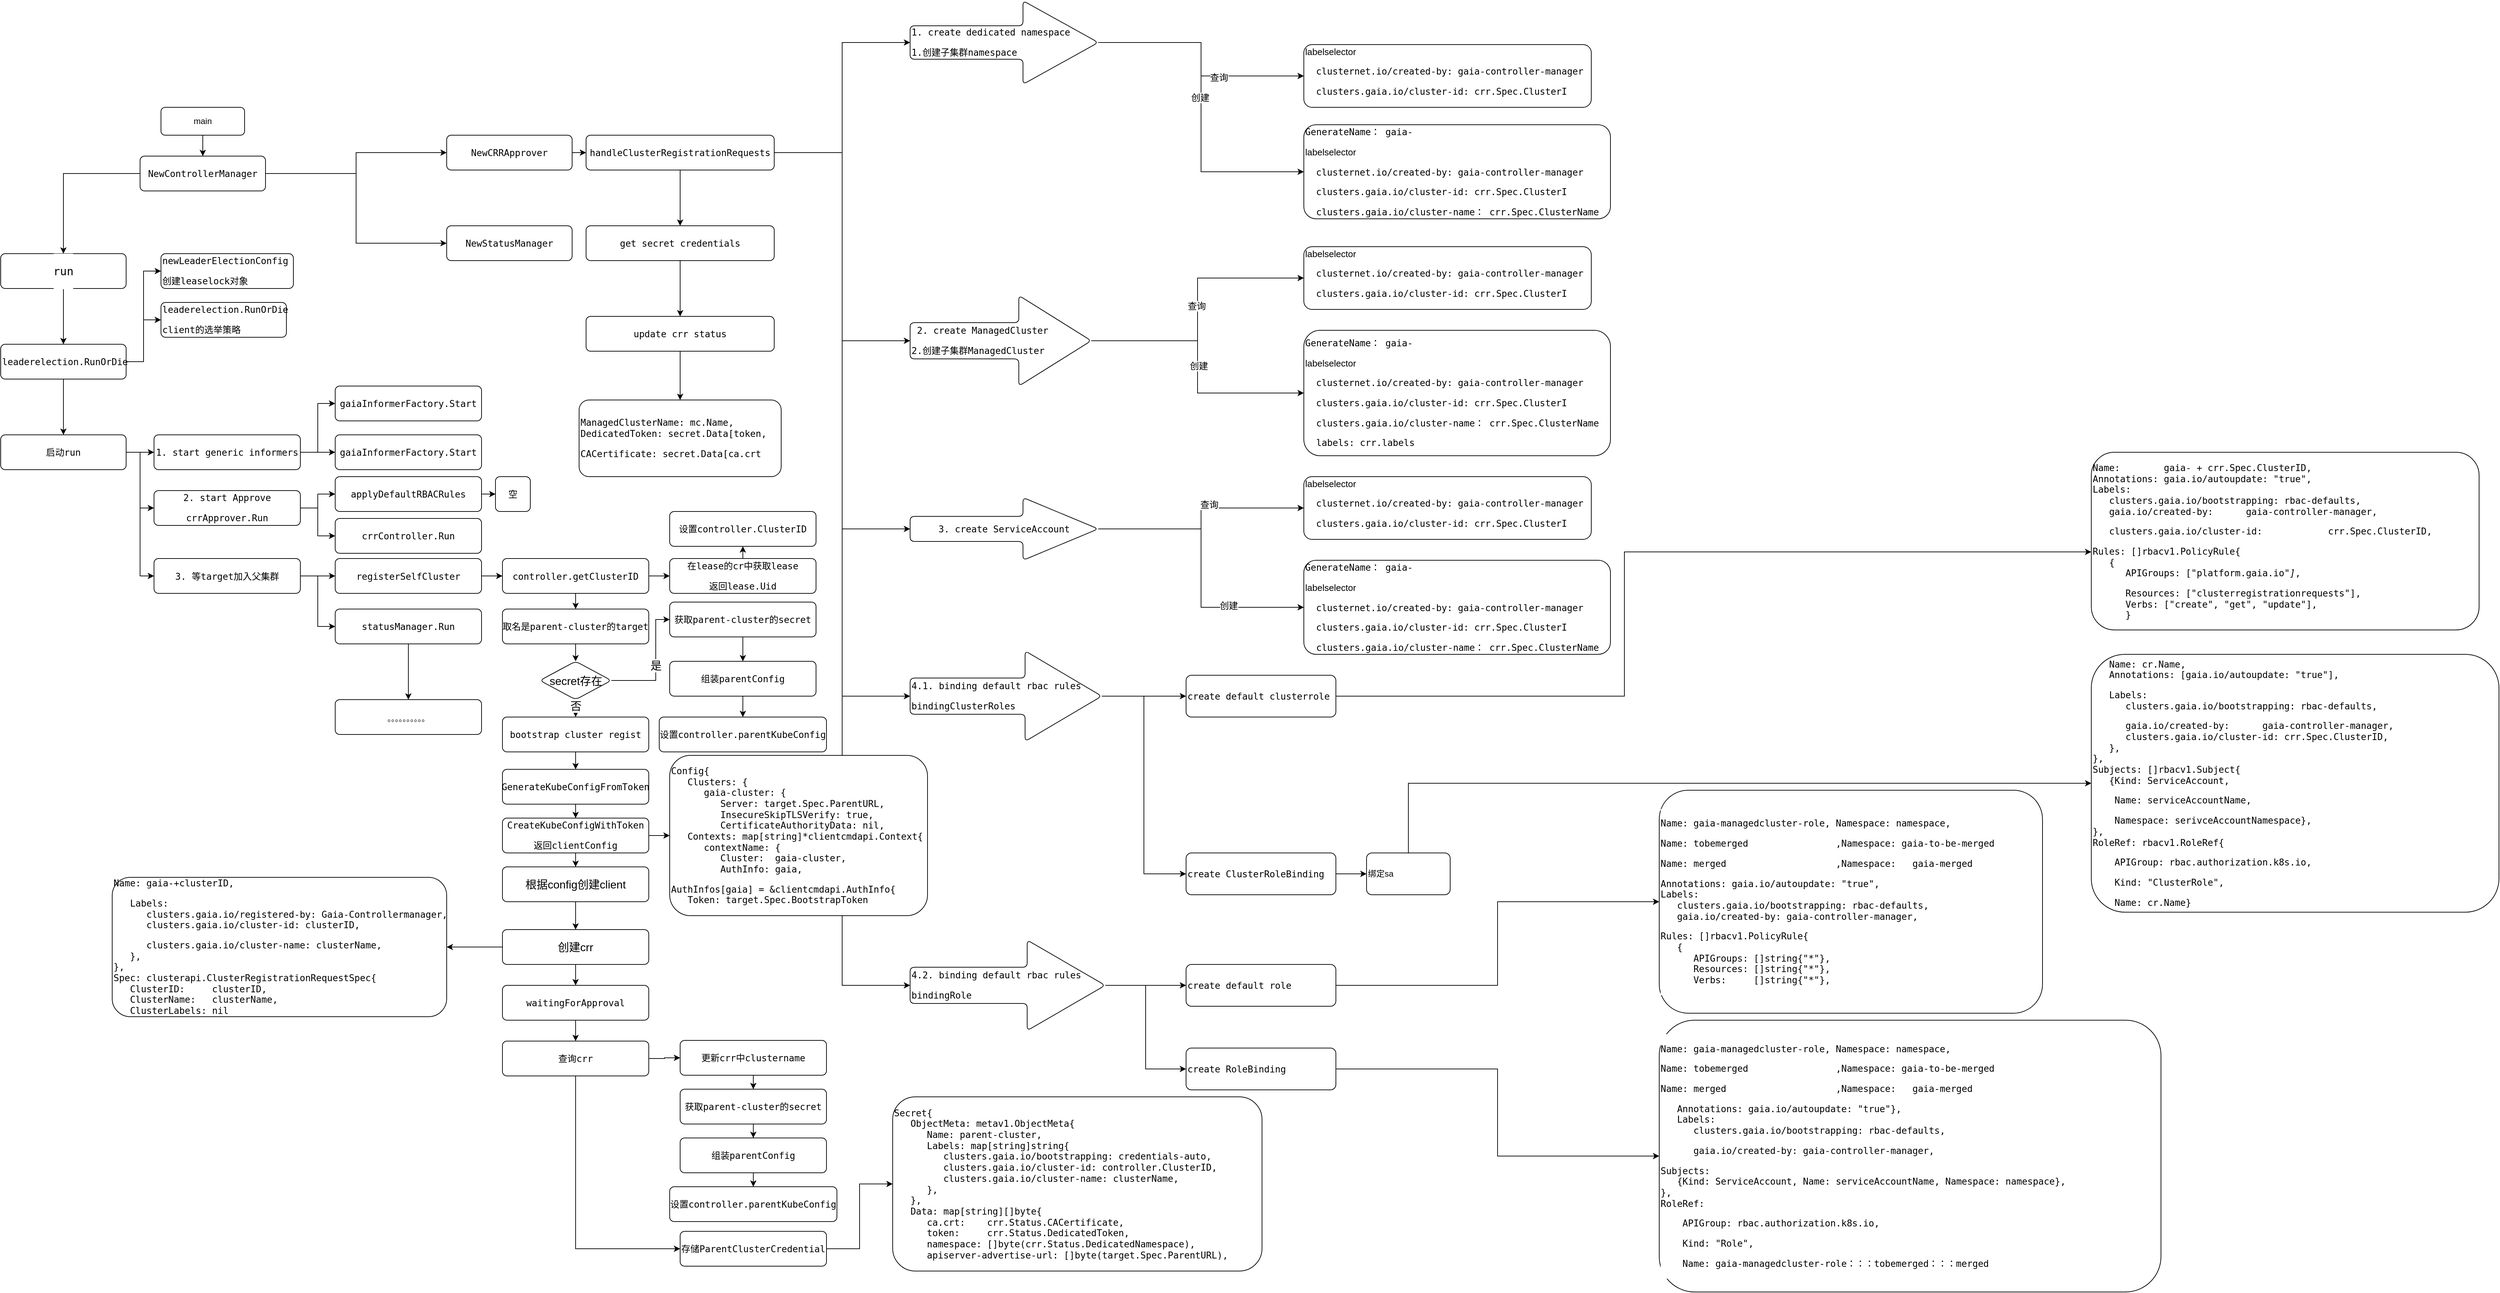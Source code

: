 <mxfile version="20.2.2" type="github"><diagram id="C5RBs43oDa-KdzZeNtuy" name="Page-1"><mxGraphModel dx="3667" dy="2985" grid="1" gridSize="10" guides="1" tooltips="1" connect="1" arrows="1" fold="1" page="1" pageScale="1" pageWidth="827" pageHeight="1169" math="0" shadow="0"><root><mxCell id="WIyWlLk6GJQsqaUBKTNV-0"/><mxCell id="WIyWlLk6GJQsqaUBKTNV-1" parent="WIyWlLk6GJQsqaUBKTNV-0"/><mxCell id="hxioFJTHbDXF7mrDxg4k-1" value="" style="edgeStyle=orthogonalEdgeStyle;rounded=0;orthogonalLoop=1;jettySize=auto;html=1;" parent="WIyWlLk6GJQsqaUBKTNV-1" source="WIyWlLk6GJQsqaUBKTNV-3" target="hxioFJTHbDXF7mrDxg4k-0" edge="1"><mxGeometry relative="1" as="geometry"/></mxCell><mxCell id="WIyWlLk6GJQsqaUBKTNV-3" value="main" style="rounded=1;whiteSpace=wrap;html=1;fontSize=12;glass=0;strokeWidth=1;shadow=0;" parent="WIyWlLk6GJQsqaUBKTNV-1" vertex="1"><mxGeometry x="-10" y="90" width="120" height="40" as="geometry"/></mxCell><mxCell id="hxioFJTHbDXF7mrDxg4k-79" value="" style="edgeStyle=orthogonalEdgeStyle;rounded=0;orthogonalLoop=1;jettySize=auto;html=1;fontSize=13;fontColor=default;" parent="WIyWlLk6GJQsqaUBKTNV-1" source="hxioFJTHbDXF7mrDxg4k-0" target="hxioFJTHbDXF7mrDxg4k-78" edge="1"><mxGeometry relative="1" as="geometry"/></mxCell><mxCell id="hxioFJTHbDXF7mrDxg4k-84" style="edgeStyle=orthogonalEdgeStyle;rounded=0;orthogonalLoop=1;jettySize=auto;html=1;entryX=0;entryY=0.5;entryDx=0;entryDy=0;fontSize=16;fontColor=default;" parent="WIyWlLk6GJQsqaUBKTNV-1" source="hxioFJTHbDXF7mrDxg4k-0" target="hxioFJTHbDXF7mrDxg4k-7" edge="1"><mxGeometry relative="1" as="geometry"/></mxCell><mxCell id="hxioFJTHbDXF7mrDxg4k-85" style="edgeStyle=orthogonalEdgeStyle;rounded=0;orthogonalLoop=1;jettySize=auto;html=1;fontSize=16;fontColor=default;" parent="WIyWlLk6GJQsqaUBKTNV-1" source="hxioFJTHbDXF7mrDxg4k-0" target="hxioFJTHbDXF7mrDxg4k-2" edge="1"><mxGeometry relative="1" as="geometry"/></mxCell><mxCell id="hxioFJTHbDXF7mrDxg4k-0" value="&lt;pre style=&quot;font-family: &amp;#34;jetbrains mono&amp;#34; , monospace ; font-size: 9.8pt&quot;&gt;&lt;pre style=&quot;font-family: &amp;#34;jetbrains mono&amp;#34; , monospace ; font-size: 9.8pt&quot;&gt;&lt;pre style=&quot;font-size: 9.8pt ; font-family: &amp;#34;jetbrains mono&amp;#34; , monospace&quot;&gt;&lt;pre style=&quot;font-size: 9.8pt ; font-family: &amp;#34;jetbrains mono&amp;#34; , monospace&quot;&gt;NewControllerManager&lt;/pre&gt;&lt;/pre&gt;&lt;/pre&gt;&lt;/pre&gt;" style="rounded=1;whiteSpace=wrap;html=1;fontSize=12;glass=0;strokeWidth=1;shadow=0;fontColor=default;labelBackgroundColor=default;labelBorderColor=none;arcSize=13;" parent="WIyWlLk6GJQsqaUBKTNV-1" vertex="1"><mxGeometry x="-40" y="160" width="180" height="50" as="geometry"/></mxCell><mxCell id="hxioFJTHbDXF7mrDxg4k-10" value="" style="edgeStyle=orthogonalEdgeStyle;rounded=0;orthogonalLoop=1;jettySize=auto;html=1;fontColor=#000000;" parent="WIyWlLk6GJQsqaUBKTNV-1" source="hxioFJTHbDXF7mrDxg4k-2" target="hxioFJTHbDXF7mrDxg4k-9" edge="1"><mxGeometry relative="1" as="geometry"/></mxCell><mxCell id="hxioFJTHbDXF7mrDxg4k-2" value="&lt;pre style=&quot;font-family: &amp;quot;jetbrains mono&amp;quot; , monospace ; font-size: 9.8pt&quot;&gt;&lt;pre style=&quot;font-family: &amp;quot;jetbrains mono&amp;quot; , monospace ; font-size: 9.8pt&quot;&gt;&lt;pre style=&quot;font-size: 9.8pt ; font-family: &amp;quot;jetbrains mono&amp;quot; , monospace&quot;&gt;&lt;pre style=&quot;font-size: 9.8pt ; font-family: &amp;quot;jetbrains mono&amp;quot; , monospace&quot;&gt;&lt;pre style=&quot;font-family: &amp;quot;jetbrains mono&amp;quot;, monospace; font-size: 9.8pt;&quot;&gt;&lt;span style=&quot;&quot;&gt;NewCRRApprover&lt;/span&gt;&lt;/pre&gt;&lt;/pre&gt;&lt;/pre&gt;&lt;/pre&gt;&lt;/pre&gt;" style="rounded=1;whiteSpace=wrap;html=1;fontSize=12;glass=0;strokeWidth=1;shadow=0;fontColor=default;labelBackgroundColor=none;labelBorderColor=none;arcSize=13;" parent="WIyWlLk6GJQsqaUBKTNV-1" vertex="1"><mxGeometry x="400" y="130" width="180" height="50" as="geometry"/></mxCell><mxCell id="hxioFJTHbDXF7mrDxg4k-7" value="&lt;pre style=&quot;font-family: &amp;quot;jetbrains mono&amp;quot; , monospace ; font-size: 9.8pt&quot;&gt;&lt;pre style=&quot;font-family: &amp;quot;jetbrains mono&amp;quot; , monospace ; font-size: 9.8pt&quot;&gt;&lt;pre style=&quot;font-size: 9.8pt ; font-family: &amp;quot;jetbrains mono&amp;quot; , monospace&quot;&gt;&lt;pre style=&quot;font-size: 9.8pt ; font-family: &amp;quot;jetbrains mono&amp;quot; , monospace&quot;&gt;&lt;pre style=&quot;font-family: &amp;quot;jetbrains mono&amp;quot;, monospace; font-size: 9.8pt;&quot;&gt;&lt;span style=&quot;&quot;&gt;NewStatusManager&lt;/span&gt;&lt;/pre&gt;&lt;/pre&gt;&lt;/pre&gt;&lt;/pre&gt;&lt;/pre&gt;" style="rounded=1;whiteSpace=wrap;html=1;fontSize=12;glass=0;strokeWidth=1;shadow=0;fontColor=#000000;labelBackgroundColor=none;labelBorderColor=none;arcSize=13;" parent="WIyWlLk6GJQsqaUBKTNV-1" vertex="1"><mxGeometry x="400" y="260" width="180" height="50" as="geometry"/></mxCell><mxCell id="hxioFJTHbDXF7mrDxg4k-14" value="" style="edgeStyle=orthogonalEdgeStyle;rounded=0;orthogonalLoop=1;jettySize=auto;html=1;fontColor=default;entryX=0;entryY=0.5;entryDx=0;entryDy=0;entryPerimeter=0;" parent="WIyWlLk6GJQsqaUBKTNV-1" source="hxioFJTHbDXF7mrDxg4k-9" target="hxioFJTHbDXF7mrDxg4k-13" edge="1"><mxGeometry relative="1" as="geometry"/></mxCell><mxCell id="hxioFJTHbDXF7mrDxg4k-27" style="edgeStyle=orthogonalEdgeStyle;rounded=0;orthogonalLoop=1;jettySize=auto;html=1;entryX=0;entryY=0.5;entryDx=0;entryDy=0;entryPerimeter=0;fontSize=13;fontColor=default;" parent="WIyWlLk6GJQsqaUBKTNV-1" source="hxioFJTHbDXF7mrDxg4k-9" target="hxioFJTHbDXF7mrDxg4k-25" edge="1"><mxGeometry relative="1" as="geometry"/></mxCell><mxCell id="hxioFJTHbDXF7mrDxg4k-40" style="edgeStyle=orthogonalEdgeStyle;rounded=0;orthogonalLoop=1;jettySize=auto;html=1;entryX=0;entryY=0.5;entryDx=0;entryDy=0;entryPerimeter=0;fontSize=13;fontColor=default;" parent="WIyWlLk6GJQsqaUBKTNV-1" source="hxioFJTHbDXF7mrDxg4k-9" target="hxioFJTHbDXF7mrDxg4k-39" edge="1"><mxGeometry relative="1" as="geometry"/></mxCell><mxCell id="hxioFJTHbDXF7mrDxg4k-50" style="edgeStyle=orthogonalEdgeStyle;rounded=0;orthogonalLoop=1;jettySize=auto;html=1;entryX=0;entryY=0.5;entryDx=0;entryDy=0;entryPerimeter=0;fontSize=13;fontColor=default;" parent="WIyWlLk6GJQsqaUBKTNV-1" source="hxioFJTHbDXF7mrDxg4k-9" target="hxioFJTHbDXF7mrDxg4k-49" edge="1"><mxGeometry relative="1" as="geometry"/></mxCell><mxCell id="hxioFJTHbDXF7mrDxg4k-71" style="edgeStyle=orthogonalEdgeStyle;rounded=0;orthogonalLoop=1;jettySize=auto;html=1;entryX=0;entryY=0.5;entryDx=0;entryDy=0;entryPerimeter=0;fontSize=13;fontColor=default;" parent="WIyWlLk6GJQsqaUBKTNV-1" source="hxioFJTHbDXF7mrDxg4k-9" target="hxioFJTHbDXF7mrDxg4k-51" edge="1"><mxGeometry relative="1" as="geometry"/></mxCell><mxCell id="hxioFJTHbDXF7mrDxg4k-73" value="" style="edgeStyle=orthogonalEdgeStyle;rounded=0;orthogonalLoop=1;jettySize=auto;html=1;fontSize=13;fontColor=default;" parent="WIyWlLk6GJQsqaUBKTNV-1" source="hxioFJTHbDXF7mrDxg4k-9" target="hxioFJTHbDXF7mrDxg4k-72" edge="1"><mxGeometry relative="1" as="geometry"/></mxCell><mxCell id="hxioFJTHbDXF7mrDxg4k-9" value="&lt;pre style=&quot;font-family: &amp;quot;jetbrains mono&amp;quot; , monospace ; font-size: 9.8pt&quot;&gt;&lt;pre style=&quot;font-family: &amp;quot;jetbrains mono&amp;quot; , monospace ; font-size: 9.8pt&quot;&gt;&lt;pre style=&quot;font-size: 9.8pt ; font-family: &amp;quot;jetbrains mono&amp;quot; , monospace&quot;&gt;&lt;pre style=&quot;font-size: 9.8pt ; font-family: &amp;quot;jetbrains mono&amp;quot; , monospace&quot;&gt;&lt;pre style=&quot;font-family: &amp;quot;jetbrains mono&amp;quot; , monospace ; font-size: 9.8pt&quot;&gt;&lt;pre style=&quot;font-family: &amp;quot;jetbrains mono&amp;quot;, monospace; font-size: 9.8pt;&quot;&gt;&lt;span style=&quot;&quot;&gt;handleClusterRegistrationRequests&lt;/span&gt;&lt;/pre&gt;&lt;/pre&gt;&lt;/pre&gt;&lt;/pre&gt;&lt;/pre&gt;&lt;/pre&gt;" style="rounded=1;whiteSpace=wrap;html=1;fontSize=12;glass=0;strokeWidth=1;shadow=0;fontColor=default;labelBackgroundColor=default;labelBorderColor=none;arcSize=13;" parent="WIyWlLk6GJQsqaUBKTNV-1" vertex="1"><mxGeometry x="600" y="130" width="270" height="50" as="geometry"/></mxCell><mxCell id="hxioFJTHbDXF7mrDxg4k-13" value="&lt;pre style=&quot;font-family: &amp;quot;jetbrains mono&amp;quot; , monospace ; font-size: 9.8pt&quot;&gt;&lt;span&gt;1. create dedicated namespace&lt;/span&gt;&lt;/pre&gt;&lt;pre style=&quot;font-family: &amp;quot;jetbrains mono&amp;quot; , monospace ; font-size: 9.8pt&quot;&gt;1.创建子集群namespace&lt;span&gt;&lt;br&gt;&lt;/span&gt;&lt;/pre&gt;" style="shape=singleArrow;whiteSpace=wrap;html=1;arrowWidth=0.4;arrowSize=0.4;rounded=1;glass=0;strokeWidth=1;shadow=0;labelBackgroundColor=none;labelBorderColor=none;arcSize=13;fontColor=#000000;align=left;" parent="WIyWlLk6GJQsqaUBKTNV-1" vertex="1"><mxGeometry x="1065" y="-63" width="270" height="120" as="geometry"/></mxCell><mxCell id="hxioFJTHbDXF7mrDxg4k-20" value="" style="edgeStyle=orthogonalEdgeStyle;rounded=0;orthogonalLoop=1;jettySize=auto;html=1;fontColor=#000000;exitX=1;exitY=0.5;exitDx=0;exitDy=0;exitPerimeter=0;" parent="WIyWlLk6GJQsqaUBKTNV-1" source="hxioFJTHbDXF7mrDxg4k-13" target="hxioFJTHbDXF7mrDxg4k-19" edge="1"><mxGeometry relative="1" as="geometry"><mxPoint x="1555" y="80.067" as="sourcePoint"/></mxGeometry></mxCell><mxCell id="hxioFJTHbDXF7mrDxg4k-21" value="查询" style="edgeLabel;html=1;align=center;verticalAlign=middle;resizable=0;points=[];fontSize=13;fontColor=default;" parent="hxioFJTHbDXF7mrDxg4k-20" vertex="1" connectable="0"><mxGeometry x="0.286" y="-2" relative="1" as="geometry"><mxPoint as="offset"/></mxGeometry></mxCell><mxCell id="hxioFJTHbDXF7mrDxg4k-23" value="" style="edgeStyle=orthogonalEdgeStyle;rounded=0;orthogonalLoop=1;jettySize=auto;html=1;fontSize=13;fontColor=default;entryX=0;entryY=0.5;entryDx=0;entryDy=0;" parent="WIyWlLk6GJQsqaUBKTNV-1" source="hxioFJTHbDXF7mrDxg4k-13" target="hxioFJTHbDXF7mrDxg4k-22" edge="1"><mxGeometry relative="1" as="geometry"><mxPoint x="1555" y="80.067" as="sourcePoint"/></mxGeometry></mxCell><mxCell id="hxioFJTHbDXF7mrDxg4k-24" value="创建" style="edgeLabel;html=1;align=center;verticalAlign=middle;resizable=0;points=[];fontSize=13;fontColor=default;" parent="hxioFJTHbDXF7mrDxg4k-23" vertex="1" connectable="0"><mxGeometry x="-0.064" y="-2" relative="1" as="geometry"><mxPoint y="1" as="offset"/></mxGeometry></mxCell><mxCell id="hxioFJTHbDXF7mrDxg4k-19" value="&lt;span style=&quot;font-size: 13px&quot;&gt;labelselector&lt;/span&gt;&lt;br style=&quot;font-size: 13px&quot;&gt;&lt;pre style=&quot;font-family: &amp;#34;jetbrains mono&amp;#34; , monospace ; font-size: 13px&quot;&gt;&lt;span style=&quot;font-size: 13px&quot;&gt;  clusternet.io/created-by: &lt;/span&gt;gaia-controller-manager&lt;/pre&gt;&lt;pre style=&quot;font-family: &amp;#34;jetbrains mono&amp;#34; , monospace ; font-size: 13px&quot;&gt;&lt;pre style=&quot;font-family: &amp;#34;jetbrains mono&amp;#34; , monospace ; font-size: 13px&quot;&gt;&lt;span style=&quot;font-size: 13px&quot;&gt;  clusters.gaia.io/cluster-id: &lt;/span&gt;crr.Spec.ClusterI&lt;/pre&gt;&lt;/pre&gt;" style="rounded=1;whiteSpace=wrap;html=1;fontColor=default;glass=0;strokeWidth=1;shadow=0;labelBackgroundColor=none;labelBorderColor=none;arcSize=13;fontSize=13;align=left;" parent="WIyWlLk6GJQsqaUBKTNV-1" vertex="1"><mxGeometry x="1630" width="412.5" height="90" as="geometry"/></mxCell><mxCell id="hxioFJTHbDXF7mrDxg4k-22" value="&lt;pre style=&quot;font-family: &amp;#34;jetbrains mono&amp;#34; , monospace ; font-size: 9.8pt&quot;&gt;GenerateName： gaia-&lt;/pre&gt;&lt;pre style=&quot;font-family: &amp;#34;jetbrains mono&amp;#34; , monospace ; font-size: 9.8pt&quot;&gt;&lt;span style=&quot;font-family: &amp;#34;helvetica&amp;#34; ; font-size: 13px&quot;&gt;labelselector&lt;/span&gt;&lt;br style=&quot;font-family: &amp;#34;helvetica&amp;#34; ; font-size: 13px&quot;&gt;&lt;pre style=&quot;font-size: 13px ; font-family: &amp;#34;jetbrains mono&amp;#34; , monospace&quot;&gt;  clusternet.io/created-by: gaia-controller-manager&lt;/pre&gt;&lt;pre style=&quot;font-size: 13px ; font-family: &amp;#34;jetbrains mono&amp;#34; , monospace&quot;&gt;&lt;pre style=&quot;font-family: &amp;#34;jetbrains mono&amp;#34; , monospace&quot;&gt;  clusters.gaia.io/cluster-id: crr.Spec.ClusterI&lt;/pre&gt;&lt;pre style=&quot;font-family: &amp;#34;jetbrains mono&amp;#34; , monospace&quot;&gt;&lt;pre style=&quot;font-family: &amp;#34;jetbrains mono&amp;#34; , monospace ; font-size: 9.8pt&quot;&gt;&lt;span&gt;  clusters.gaia.io/cluster-name： &lt;/span&gt;crr.Spec.ClusterName&lt;/pre&gt;&lt;/pre&gt;&lt;/pre&gt;&lt;/pre&gt;" style="rounded=1;whiteSpace=wrap;html=1;fontColor=default;glass=0;strokeWidth=1;shadow=0;labelBackgroundColor=none;labelBorderColor=none;arcSize=13;align=left;" parent="WIyWlLk6GJQsqaUBKTNV-1" vertex="1"><mxGeometry x="1630" y="115" width="440" height="135" as="geometry"/></mxCell><mxCell id="hxioFJTHbDXF7mrDxg4k-25" value="&lt;pre style=&quot;font-family: &amp;quot;jetbrains mono&amp;quot; , monospace ; font-size: 9.8pt&quot;&gt;&lt;pre style=&quot;font-family: &amp;quot;jetbrains mono&amp;quot; , monospace ; font-size: 9.8pt&quot;&gt;&lt;span&gt; 2. create ManagedCluster&lt;/span&gt;&lt;/pre&gt;&lt;pre style=&quot;font-family: &amp;quot;jetbrains mono&amp;quot; , monospace ; font-size: 9.8pt&quot;&gt;2.创建子集群&lt;span style=&quot;font-size: 9.8pt&quot;&gt;ManagedCluster&lt;/span&gt;&lt;span&gt;&lt;br&gt;&lt;/span&gt;&lt;/pre&gt;&lt;/pre&gt;" style="shape=singleArrow;whiteSpace=wrap;html=1;arrowWidth=0.4;arrowSize=0.4;rounded=1;glass=0;strokeWidth=1;shadow=0;labelBackgroundColor=none;labelBorderColor=none;arcSize=13;fontColor=default;align=left;" parent="WIyWlLk6GJQsqaUBKTNV-1" vertex="1"><mxGeometry x="1065" y="360" width="260" height="130" as="geometry"/></mxCell><mxCell id="hxioFJTHbDXF7mrDxg4k-33" style="edgeStyle=orthogonalEdgeStyle;rounded=0;orthogonalLoop=1;jettySize=auto;html=1;entryX=0;entryY=0.5;entryDx=0;entryDy=0;fontSize=13;fontColor=default;exitX=1;exitY=0.5;exitDx=0;exitDy=0;exitPerimeter=0;" parent="WIyWlLk6GJQsqaUBKTNV-1" source="hxioFJTHbDXF7mrDxg4k-25" target="hxioFJTHbDXF7mrDxg4k-30" edge="1"><mxGeometry relative="1" as="geometry"><mxPoint x="1563" y="360.0" as="sourcePoint"/></mxGeometry></mxCell><mxCell id="hxioFJTHbDXF7mrDxg4k-34" value="查询" style="edgeLabel;html=1;align=center;verticalAlign=middle;resizable=0;points=[];fontSize=13;fontColor=default;" parent="hxioFJTHbDXF7mrDxg4k-33" vertex="1" connectable="0"><mxGeometry x="0.028" y="2" relative="1" as="geometry"><mxPoint as="offset"/></mxGeometry></mxCell><mxCell id="hxioFJTHbDXF7mrDxg4k-36" style="edgeStyle=orthogonalEdgeStyle;rounded=0;orthogonalLoop=1;jettySize=auto;html=1;entryX=0;entryY=0.5;entryDx=0;entryDy=0;fontSize=13;fontColor=default;exitX=1;exitY=0.5;exitDx=0;exitDy=0;exitPerimeter=0;" parent="WIyWlLk6GJQsqaUBKTNV-1" source="hxioFJTHbDXF7mrDxg4k-25" target="hxioFJTHbDXF7mrDxg4k-35" edge="1"><mxGeometry relative="1" as="geometry"><mxPoint x="1563" y="360.0" as="sourcePoint"/></mxGeometry></mxCell><mxCell id="hxioFJTHbDXF7mrDxg4k-37" value="创建" style="edgeLabel;html=1;align=center;verticalAlign=middle;resizable=0;points=[];fontSize=13;fontColor=default;" parent="hxioFJTHbDXF7mrDxg4k-36" vertex="1" connectable="0"><mxGeometry x="-0.011" y="1" relative="1" as="geometry"><mxPoint as="offset"/></mxGeometry></mxCell><mxCell id="hxioFJTHbDXF7mrDxg4k-30" value="&lt;span style=&quot;font-size: 13px&quot;&gt;labelselector&lt;/span&gt;&lt;br style=&quot;font-size: 13px&quot;&gt;&lt;pre style=&quot;font-family: &amp;#34;jetbrains mono&amp;#34; , monospace ; font-size: 13px&quot;&gt;&lt;span style=&quot;font-size: 13px&quot;&gt;  clusternet.io/created-by: &lt;/span&gt;gaia-controller-manager&lt;/pre&gt;&lt;pre style=&quot;font-family: &amp;#34;jetbrains mono&amp;#34; , monospace ; font-size: 13px&quot;&gt;&lt;pre style=&quot;font-family: &amp;#34;jetbrains mono&amp;#34; , monospace ; font-size: 13px&quot;&gt;&lt;span style=&quot;font-size: 13px&quot;&gt;  clusters.gaia.io/cluster-id: &lt;/span&gt;crr.Spec.ClusterI&lt;/pre&gt;&lt;/pre&gt;" style="rounded=1;whiteSpace=wrap;html=1;fontColor=default;glass=0;strokeWidth=1;shadow=0;labelBackgroundColor=none;labelBorderColor=none;arcSize=13;fontSize=13;align=left;" parent="WIyWlLk6GJQsqaUBKTNV-1" vertex="1"><mxGeometry x="1630" y="290" width="412.5" height="90" as="geometry"/></mxCell><mxCell id="hxioFJTHbDXF7mrDxg4k-35" value="&lt;pre style=&quot;font-family: &amp;#34;jetbrains mono&amp;#34; , monospace ; font-size: 9.8pt&quot;&gt;GenerateName： gaia-&lt;/pre&gt;&lt;pre style=&quot;font-family: &amp;#34;jetbrains mono&amp;#34; , monospace ; font-size: 9.8pt&quot;&gt;&lt;div&gt;&lt;span style=&quot;font-family: &amp;#34;helvetica&amp;#34; ; font-size: 13px ; white-space: normal&quot;&gt;labelselector&lt;/span&gt;&lt;/div&gt;&lt;pre style=&quot;font-size: 13px ; font-family: &amp;#34;jetbrains mono&amp;#34; , monospace&quot;&gt;  clusternet.io/created-by: gaia-controller-manager&lt;/pre&gt;&lt;pre style=&quot;font-size: 13px ; font-family: &amp;#34;jetbrains mono&amp;#34; , monospace&quot;&gt;&lt;pre style=&quot;font-family: &amp;#34;jetbrains mono&amp;#34; , monospace&quot;&gt;  clusters.gaia.io/cluster-id: crr.Spec.ClusterI&lt;/pre&gt;&lt;pre style=&quot;font-family: &amp;#34;jetbrains mono&amp;#34; , monospace&quot;&gt;&lt;pre style=&quot;font-family: &amp;#34;jetbrains mono&amp;#34; , monospace ; font-size: 9.8pt&quot;&gt;&lt;span&gt;  clusters.gaia.io/cluster-name： &lt;/span&gt;crr.Spec.ClusterName&lt;/pre&gt;&lt;pre style=&quot;font-family: &amp;#34;jetbrains mono&amp;#34; , monospace ; font-size: 9.8pt&quot;&gt;  labels: crr.labels&lt;/pre&gt;&lt;/pre&gt;&lt;/pre&gt;&lt;/pre&gt;" style="rounded=1;whiteSpace=wrap;html=1;fontColor=default;glass=0;strokeWidth=1;shadow=0;labelBackgroundColor=none;labelBorderColor=none;arcSize=13;align=left;" parent="WIyWlLk6GJQsqaUBKTNV-1" vertex="1"><mxGeometry x="1630" y="410" width="440" height="180" as="geometry"/></mxCell><mxCell id="hxioFJTHbDXF7mrDxg4k-43" value="" style="edgeStyle=orthogonalEdgeStyle;rounded=0;orthogonalLoop=1;jettySize=auto;html=1;fontSize=13;fontColor=default;entryX=0;entryY=0.5;entryDx=0;entryDy=0;" parent="WIyWlLk6GJQsqaUBKTNV-1" source="hxioFJTHbDXF7mrDxg4k-39" target="hxioFJTHbDXF7mrDxg4k-44" edge="1"><mxGeometry relative="1" as="geometry"><mxPoint x="1358" y="710.067" as="targetPoint"/></mxGeometry></mxCell><mxCell id="hxioFJTHbDXF7mrDxg4k-45" value="查询" style="edgeLabel;html=1;align=center;verticalAlign=middle;resizable=0;points=[];fontSize=13;fontColor=default;" parent="hxioFJTHbDXF7mrDxg4k-43" vertex="1" connectable="0"><mxGeometry x="0.162" y="5" relative="1" as="geometry"><mxPoint as="offset"/></mxGeometry></mxCell><mxCell id="hxioFJTHbDXF7mrDxg4k-47" style="edgeStyle=orthogonalEdgeStyle;rounded=0;orthogonalLoop=1;jettySize=auto;html=1;entryX=0;entryY=0.5;entryDx=0;entryDy=0;fontSize=13;fontColor=default;" parent="WIyWlLk6GJQsqaUBKTNV-1" source="hxioFJTHbDXF7mrDxg4k-39" target="hxioFJTHbDXF7mrDxg4k-46" edge="1"><mxGeometry relative="1" as="geometry"/></mxCell><mxCell id="hxioFJTHbDXF7mrDxg4k-48" value="创建" style="edgeLabel;html=1;align=center;verticalAlign=middle;resizable=0;points=[];fontSize=13;fontColor=default;" parent="hxioFJTHbDXF7mrDxg4k-47" vertex="1" connectable="0"><mxGeometry x="0.473" y="3" relative="1" as="geometry"><mxPoint x="-1" as="offset"/></mxGeometry></mxCell><mxCell id="hxioFJTHbDXF7mrDxg4k-39" value="&lt;pre style=&quot;font-family: &amp;quot;jetbrains mono&amp;quot; , monospace ; font-size: 9.8pt&quot;&gt;&lt;pre style=&quot;font-family: &amp;quot;jetbrains mono&amp;quot; , monospace ; font-size: 9.8pt&quot;&gt;&lt;pre style=&quot;font-family: &amp;quot;jetbrains mono&amp;quot;, monospace; font-size: 9.8pt;&quot;&gt;&lt;span style=&quot;&quot;&gt;3. create ServiceAccount&lt;/span&gt;&lt;/pre&gt;&lt;/pre&gt;&lt;/pre&gt;" style="shape=singleArrow;whiteSpace=wrap;html=1;arrowWidth=0.4;arrowSize=0.4;rounded=1;glass=0;strokeWidth=1;shadow=0;labelBackgroundColor=none;labelBorderColor=none;arcSize=13;fontColor=default;" parent="WIyWlLk6GJQsqaUBKTNV-1" vertex="1"><mxGeometry x="1065" y="650" width="270" height="90" as="geometry"/></mxCell><mxCell id="hxioFJTHbDXF7mrDxg4k-44" value="&lt;span style=&quot;font-size: 13px&quot;&gt;labelselector&lt;/span&gt;&lt;br style=&quot;font-size: 13px&quot;&gt;&lt;pre style=&quot;font-family: &amp;#34;jetbrains mono&amp;#34; , monospace ; font-size: 13px&quot;&gt;&lt;span style=&quot;font-size: 13px&quot;&gt;  clusternet.io/created-by: &lt;/span&gt;gaia-controller-manager&lt;/pre&gt;&lt;pre style=&quot;font-family: &amp;#34;jetbrains mono&amp;#34; , monospace ; font-size: 13px&quot;&gt;&lt;pre style=&quot;font-family: &amp;#34;jetbrains mono&amp;#34; , monospace ; font-size: 13px&quot;&gt;&lt;span style=&quot;font-size: 13px&quot;&gt;  clusters.gaia.io/cluster-id: &lt;/span&gt;crr.Spec.ClusterI&lt;/pre&gt;&lt;/pre&gt;" style="rounded=1;whiteSpace=wrap;html=1;fontColor=default;glass=0;strokeWidth=1;shadow=0;labelBackgroundColor=none;labelBorderColor=none;arcSize=13;fontSize=13;align=left;" parent="WIyWlLk6GJQsqaUBKTNV-1" vertex="1"><mxGeometry x="1630" y="620" width="412.5" height="90" as="geometry"/></mxCell><mxCell id="hxioFJTHbDXF7mrDxg4k-46" value="&lt;pre style=&quot;font-family: &amp;#34;jetbrains mono&amp;#34; , monospace ; font-size: 9.8pt&quot;&gt;GenerateName： gaia-&lt;/pre&gt;&lt;pre style=&quot;font-family: &amp;#34;jetbrains mono&amp;#34; , monospace ; font-size: 9.8pt&quot;&gt;&lt;span style=&quot;font-family: &amp;#34;helvetica&amp;#34; ; font-size: 13px&quot;&gt;labelselector&lt;/span&gt;&lt;br style=&quot;font-family: &amp;#34;helvetica&amp;#34; ; font-size: 13px&quot;&gt;&lt;pre style=&quot;font-size: 13px ; font-family: &amp;#34;jetbrains mono&amp;#34; , monospace&quot;&gt;  clusternet.io/created-by: gaia-controller-manager&lt;/pre&gt;&lt;pre style=&quot;font-size: 13px ; font-family: &amp;#34;jetbrains mono&amp;#34; , monospace&quot;&gt;&lt;pre style=&quot;font-family: &amp;#34;jetbrains mono&amp;#34; , monospace&quot;&gt;  clusters.gaia.io/cluster-id: crr.Spec.ClusterI&lt;/pre&gt;&lt;pre style=&quot;font-family: &amp;#34;jetbrains mono&amp;#34; , monospace&quot;&gt;&lt;pre style=&quot;font-family: &amp;#34;jetbrains mono&amp;#34; , monospace ; font-size: 9.8pt&quot;&gt;&lt;span&gt;  clusters.gaia.io/cluster-name： &lt;/span&gt;crr.Spec.ClusterName&lt;/pre&gt;&lt;/pre&gt;&lt;/pre&gt;&lt;/pre&gt;" style="rounded=1;whiteSpace=wrap;html=1;fontColor=default;glass=0;strokeWidth=1;shadow=0;labelBackgroundColor=none;labelBorderColor=none;arcSize=13;align=left;" parent="WIyWlLk6GJQsqaUBKTNV-1" vertex="1"><mxGeometry x="1630" y="740" width="440" height="135" as="geometry"/></mxCell><mxCell id="hxioFJTHbDXF7mrDxg4k-53" value="" style="edgeStyle=orthogonalEdgeStyle;rounded=0;orthogonalLoop=1;jettySize=auto;html=1;fontSize=13;fontColor=default;" parent="WIyWlLk6GJQsqaUBKTNV-1" source="hxioFJTHbDXF7mrDxg4k-49" target="hxioFJTHbDXF7mrDxg4k-52" edge="1"><mxGeometry relative="1" as="geometry"/></mxCell><mxCell id="hxioFJTHbDXF7mrDxg4k-57" style="edgeStyle=orthogonalEdgeStyle;rounded=0;orthogonalLoop=1;jettySize=auto;html=1;entryX=0;entryY=0.5;entryDx=0;entryDy=0;fontSize=13;fontColor=default;" parent="WIyWlLk6GJQsqaUBKTNV-1" source="hxioFJTHbDXF7mrDxg4k-49" target="hxioFJTHbDXF7mrDxg4k-56" edge="1"><mxGeometry relative="1" as="geometry"/></mxCell><mxCell id="hxioFJTHbDXF7mrDxg4k-49" value="&lt;pre style=&quot;font-family: &amp;#34;jetbrains mono&amp;#34; , monospace ; font-size: 9.8pt&quot;&gt;&lt;pre style=&quot;font-family: &amp;#34;jetbrains mono&amp;#34; , monospace ; font-size: 9.8pt&quot;&gt;&lt;pre style=&quot;font-family: &amp;#34;jetbrains mono&amp;#34; , monospace ; font-size: 9.8pt&quot;&gt;&lt;span&gt;4.1. binding default rbac rules&lt;/span&gt;&lt;/pre&gt;&lt;pre style=&quot;font-family: &amp;#34;jetbrains mono&amp;#34; , monospace ; font-size: 9.8pt&quot;&gt;&lt;pre style=&quot;font-family: &amp;#34;jetbrains mono&amp;#34; , monospace ; font-size: 9.8pt&quot;&gt;&lt;span&gt;bindingClusterRoles&lt;/span&gt;&lt;/pre&gt;&lt;/pre&gt;&lt;/pre&gt;&lt;/pre&gt;" style="shape=singleArrow;whiteSpace=wrap;html=1;arrowWidth=0.4;arrowSize=0.4;rounded=1;glass=0;strokeWidth=1;shadow=0;labelBackgroundColor=none;labelBorderColor=none;arcSize=13;fontColor=default;align=left;" parent="WIyWlLk6GJQsqaUBKTNV-1" vertex="1"><mxGeometry x="1065" y="870" width="275" height="130" as="geometry"/></mxCell><mxCell id="hxioFJTHbDXF7mrDxg4k-63" style="edgeStyle=orthogonalEdgeStyle;rounded=0;orthogonalLoop=1;jettySize=auto;html=1;entryX=0;entryY=0.5;entryDx=0;entryDy=0;fontSize=13;fontColor=default;" parent="WIyWlLk6GJQsqaUBKTNV-1" source="hxioFJTHbDXF7mrDxg4k-51" target="hxioFJTHbDXF7mrDxg4k-62" edge="1"><mxGeometry relative="1" as="geometry"/></mxCell><mxCell id="hxioFJTHbDXF7mrDxg4k-67" style="edgeStyle=orthogonalEdgeStyle;rounded=0;orthogonalLoop=1;jettySize=auto;html=1;entryX=0;entryY=0.5;entryDx=0;entryDy=0;fontSize=13;fontColor=default;" parent="WIyWlLk6GJQsqaUBKTNV-1" source="hxioFJTHbDXF7mrDxg4k-51" target="hxioFJTHbDXF7mrDxg4k-66" edge="1"><mxGeometry relative="1" as="geometry"/></mxCell><mxCell id="hxioFJTHbDXF7mrDxg4k-51" value="&lt;pre style=&quot;font-family: &amp;quot;jetbrains mono&amp;quot; , monospace ; font-size: 9.8pt&quot;&gt;&lt;pre style=&quot;font-family: &amp;quot;jetbrains mono&amp;quot; , monospace ; font-size: 9.8pt&quot;&gt;&lt;pre style=&quot;font-family: &amp;quot;jetbrains mono&amp;quot; , monospace ; font-size: 9.8pt&quot;&gt;&lt;span&gt;4.2. binding default rbac rules&lt;/span&gt;&lt;/pre&gt;&lt;pre style=&quot;font-family: &amp;quot;jetbrains mono&amp;quot; , monospace ; font-size: 9.8pt&quot;&gt;&lt;pre style=&quot;font-family: &amp;quot;jetbrains mono&amp;quot; , monospace ; font-size: 9.8pt&quot;&gt;&lt;pre style=&quot;font-family: &amp;quot;jetbrains mono&amp;quot;, monospace; font-size: 9.8pt;&quot;&gt;&lt;span style=&quot;&quot;&gt;bindingRole&lt;/span&gt;&lt;/pre&gt;&lt;/pre&gt;&lt;/pre&gt;&lt;/pre&gt;&lt;/pre&gt;" style="shape=singleArrow;whiteSpace=wrap;html=1;arrowWidth=0.4;arrowSize=0.4;rounded=1;glass=0;strokeWidth=1;shadow=0;labelBackgroundColor=none;labelBorderColor=none;arcSize=13;fontColor=default;align=left;" parent="WIyWlLk6GJQsqaUBKTNV-1" vertex="1"><mxGeometry x="1065" y="1285" width="280" height="130" as="geometry"/></mxCell><mxCell id="hxioFJTHbDXF7mrDxg4k-55" value="" style="edgeStyle=orthogonalEdgeStyle;rounded=0;orthogonalLoop=1;jettySize=auto;html=1;fontSize=13;fontColor=default;" parent="WIyWlLk6GJQsqaUBKTNV-1" source="hxioFJTHbDXF7mrDxg4k-52" target="hxioFJTHbDXF7mrDxg4k-54" edge="1"><mxGeometry relative="1" as="geometry"><Array as="points"><mxPoint x="2090" y="935"/><mxPoint x="2090" y="728"/></Array></mxGeometry></mxCell><mxCell id="hxioFJTHbDXF7mrDxg4k-52" value="&lt;pre style=&quot;font-family: &amp;#34;jetbrains mono&amp;#34; , monospace ; font-size: 9.8pt&quot;&gt;&lt;span&gt;create &lt;/span&gt;default clusterrole&lt;br&gt;&lt;/pre&gt;" style="whiteSpace=wrap;html=1;align=left;rounded=1;glass=0;strokeWidth=1;shadow=0;labelBackgroundColor=none;labelBorderColor=none;arcSize=13;fontColor=default;" parent="WIyWlLk6GJQsqaUBKTNV-1" vertex="1"><mxGeometry x="1461" y="905" width="215" height="60" as="geometry"/></mxCell><mxCell id="hxioFJTHbDXF7mrDxg4k-54" value="&lt;pre style=&quot;font-family: &amp;quot;jetbrains mono&amp;quot; , monospace ; font-size: 9.8pt&quot;&gt;Name:        gaia- &lt;span style=&quot;font-size: 9.8pt&quot;&gt;+ &lt;/span&gt;crr.Spec.ClusterID,&lt;br&gt;Annotations: gaia.io/autoupdate: &lt;span style=&quot;font-size: 9.8pt&quot;&gt;&quot;true&quot;&lt;/span&gt;&lt;span style=&quot;font-size: 9.8pt&quot;&gt;,&lt;/span&gt;&lt;br&gt;Labels: &lt;br&gt;   clusters.gaia.io/bootstrapping: rbac-defaults,&lt;br&gt;&lt;span&gt;   &lt;/span&gt;gaia.io/created-by:      gaia-controller-manager,&lt;/pre&gt;&lt;pre style=&quot;font-family: &amp;quot;jetbrains mono&amp;quot; , monospace ; font-size: 9.8pt&quot;&gt;   &lt;span style=&quot;font-size: 9.8pt&quot;&gt;clusters.gaia.io/cluster-id:            crr.Spec.ClusterID,&lt;/span&gt;&lt;/pre&gt;&lt;pre style=&quot;font-family: &amp;quot;jetbrains mono&amp;quot; , monospace ; font-size: 9.8pt&quot;&gt;&lt;pre style=&quot;font-family: &amp;quot;jetbrains mono&amp;quot;, monospace; font-size: 9.8pt;&quot;&gt;&lt;font&gt;Rules: []&lt;/font&gt;&lt;span style=&quot;&quot;&gt;rbacv1&lt;/span&gt;&lt;font&gt;.&lt;/font&gt;&lt;span style=&quot;&quot;&gt;PolicyRule&lt;/span&gt;&lt;font&gt;{&lt;br&gt;   {&lt;br&gt;      APIGroups: [&lt;/font&gt;&lt;font&gt;&quot;&lt;/font&gt;platform.gaia.io&lt;font style=&quot;font-size: 9.8pt&quot;&gt;&quot;&lt;/font&gt;&lt;font style=&quot;font-size: 9.8pt&quot;&gt;&lt;i&gt;]&lt;/i&gt;&lt;/font&gt;&lt;span style=&quot;font-size: 9.8pt;&quot;&gt;,&lt;/span&gt;&lt;/pre&gt;&lt;pre style=&quot;font-family: &amp;quot;jetbrains mono&amp;quot;, monospace; font-size: 9.8pt;&quot;&gt;&lt;span style=&quot;&quot;&gt;      &lt;/span&gt;&lt;font&gt;Resources: [&lt;/font&gt;&lt;span style=&quot;&quot;&gt;&quot;clusterregistrationrequests&quot;&lt;/span&gt;&lt;font&gt;]&lt;/font&gt;&lt;span style=&quot;&quot;&gt;,&lt;br&gt;&lt;/span&gt;&lt;span style=&quot;&quot;&gt;      &lt;/span&gt;&lt;font&gt;Verbs: [&lt;/font&gt;&lt;span style=&quot;&quot;&gt;&quot;create&quot;&lt;/span&gt;&lt;span style=&quot;&quot;&gt;, &lt;/span&gt;&lt;span style=&quot;&quot;&gt;&quot;get&quot;&lt;/span&gt;&lt;span style=&quot;&quot;&gt;, &lt;/span&gt;&lt;span style=&quot;&quot;&gt;&quot;update&quot;]&lt;/span&gt;&lt;span style=&quot;&quot;&gt;,&lt;br&gt;&lt;/span&gt;&lt;span style=&quot;&quot;&gt;      &lt;/span&gt;&lt;font&gt;}&lt;/font&gt;&lt;/pre&gt;&lt;/pre&gt;" style="whiteSpace=wrap;html=1;align=left;rounded=1;glass=0;strokeWidth=1;shadow=0;labelBackgroundColor=none;labelBorderColor=none;arcSize=13;fontColor=default;" parent="WIyWlLk6GJQsqaUBKTNV-1" vertex="1"><mxGeometry x="2760" y="585" width="556.5" height="255" as="geometry"/></mxCell><mxCell id="hxioFJTHbDXF7mrDxg4k-60" value="" style="edgeStyle=orthogonalEdgeStyle;rounded=0;orthogonalLoop=1;jettySize=auto;html=1;fontSize=13;fontColor=default;" parent="WIyWlLk6GJQsqaUBKTNV-1" source="hxioFJTHbDXF7mrDxg4k-56" target="hxioFJTHbDXF7mrDxg4k-59" edge="1"><mxGeometry relative="1" as="geometry"/></mxCell><mxCell id="hxioFJTHbDXF7mrDxg4k-56" value="&lt;pre style=&quot;font-family: &amp;#34;jetbrains mono&amp;#34; , monospace ; font-size: 9.8pt&quot;&gt;&lt;span&gt;create &lt;/span&gt;ClusterRoleBinding&lt;br&gt;&lt;/pre&gt;" style="whiteSpace=wrap;html=1;align=left;rounded=1;glass=0;strokeWidth=1;shadow=0;labelBackgroundColor=none;labelBorderColor=none;arcSize=13;fontColor=default;" parent="WIyWlLk6GJQsqaUBKTNV-1" vertex="1"><mxGeometry x="1461" y="1160" width="215" height="60" as="geometry"/></mxCell><mxCell id="hxioFJTHbDXF7mrDxg4k-58" value="&lt;pre style=&quot;font-family: &amp;#34;jetbrains mono&amp;#34; , monospace ; font-size: 9.8pt&quot;&gt;&lt;pre style=&quot;font-family: &amp;#34;jetbrains mono&amp;#34; , monospace ; font-size: 9.8pt&quot;&gt;   Name: cr.Name&lt;span&gt;,&lt;br&gt;&lt;/span&gt;&lt;span&gt;   &lt;/span&gt;Annotations: [gaia.io/autoupdate: &lt;span style=&quot;font-size: 9.8pt&quot;&gt;&quot;true&quot;&lt;/span&gt;],&lt;/pre&gt;&lt;pre style=&quot;font-family: &amp;#34;jetbrains mono&amp;#34; , monospace ; font-size: 9.8pt&quot;&gt;&lt;span&gt;   &lt;/span&gt;Labels: &lt;br&gt;      clusters.gaia.io/bootstrapping: rbac-defaults,&lt;/pre&gt;&lt;pre style=&quot;font-family: &amp;#34;jetbrains mono&amp;#34; , monospace ; font-size: 9.8pt&quot;&gt;&lt;span&gt;      &lt;/span&gt;gaia.io/created-by:      gaia-controller-manager,&lt;br&gt;&lt;span&gt;      &lt;/span&gt;clusters.gaia.io/cluster-id: crr.Spec.ClusterID,&lt;br&gt;&lt;span&gt;   &lt;/span&gt;}&lt;span&gt;,&lt;br&gt;&lt;/span&gt;}&lt;span&gt;,&lt;br&gt;&lt;/span&gt;Subjects: []&lt;span&gt;rbacv1&lt;/span&gt;.&lt;span&gt;Subject&lt;/span&gt;{&lt;br&gt;   {Kind: ServiceAccount, &lt;/pre&gt;&lt;pre style=&quot;font-family: &amp;#34;jetbrains mono&amp;#34; , monospace ; font-size: 9.8pt&quot;&gt;&lt;span style=&quot;font-size: 9.8pt&quot;&gt;    Name: serviceAccountName&lt;/span&gt;&lt;span style=&quot;font-size: 9.8pt&quot;&gt;, &lt;/span&gt;&lt;/pre&gt;&lt;pre style=&quot;font-family: &amp;#34;jetbrains mono&amp;#34; , monospace ; font-size: 9.8pt&quot;&gt;&lt;span style=&quot;font-size: 9.8pt&quot;&gt;    Namespace: serivceAccountNamespace}&lt;/span&gt;&lt;span style=&quot;font-size: 9.8pt&quot;&gt;,&lt;/span&gt;&lt;br&gt;}&lt;span&gt;,&lt;br&gt;&lt;/span&gt;RoleRef: &lt;span&gt;rbacv1&lt;/span&gt;.&lt;span&gt;RoleRef&lt;/span&gt;{&lt;/pre&gt;&lt;pre style=&quot;font-family: &amp;#34;jetbrains mono&amp;#34; , monospace ; font-size: 9.8pt&quot;&gt;    APIGroup: rbac.authorization.k8s.io, &lt;/pre&gt;&lt;pre style=&quot;font-family: &amp;#34;jetbrains mono&amp;#34; , monospace ; font-size: 9.8pt&quot;&gt;&lt;span style=&quot;font-size: 9.8pt&quot;&gt;    Kind: &lt;/span&gt;&lt;span style=&quot;font-size: 9.8pt&quot;&gt;&quot;ClusterRole&quot;&lt;/span&gt;&lt;span style=&quot;font-size: 9.8pt&quot;&gt;, &lt;/span&gt;&lt;/pre&gt;&lt;pre style=&quot;font-family: &amp;#34;jetbrains mono&amp;#34; , monospace ; font-size: 9.8pt&quot;&gt;&lt;span style=&quot;font-size: 9.8pt&quot;&gt;    Name: cr.Name}&lt;/span&gt;&lt;br&gt;&lt;/pre&gt;&lt;/pre&gt;" style="whiteSpace=wrap;html=1;align=left;rounded=1;glass=0;strokeWidth=1;shadow=0;labelBackgroundColor=none;labelBorderColor=none;arcSize=13;fontColor=default;" parent="WIyWlLk6GJQsqaUBKTNV-1" vertex="1"><mxGeometry x="2760" y="875" width="585" height="370" as="geometry"/></mxCell><mxCell id="hxioFJTHbDXF7mrDxg4k-61" style="edgeStyle=orthogonalEdgeStyle;rounded=0;orthogonalLoop=1;jettySize=auto;html=1;entryX=0;entryY=0.5;entryDx=0;entryDy=0;fontSize=13;fontColor=default;" parent="WIyWlLk6GJQsqaUBKTNV-1" source="hxioFJTHbDXF7mrDxg4k-59" target="hxioFJTHbDXF7mrDxg4k-58" edge="1"><mxGeometry relative="1" as="geometry"><Array as="points"><mxPoint x="1780" y="1060"/></Array></mxGeometry></mxCell><mxCell id="hxioFJTHbDXF7mrDxg4k-59" value="绑定sa" style="whiteSpace=wrap;html=1;align=left;rounded=1;glass=0;strokeWidth=1;shadow=0;labelBackgroundColor=none;labelBorderColor=none;arcSize=13;" parent="WIyWlLk6GJQsqaUBKTNV-1" vertex="1"><mxGeometry x="1720" y="1160" width="120" height="60" as="geometry"/></mxCell><mxCell id="hxioFJTHbDXF7mrDxg4k-68" style="edgeStyle=orthogonalEdgeStyle;rounded=0;orthogonalLoop=1;jettySize=auto;html=1;entryX=0;entryY=0.5;entryDx=0;entryDy=0;fontSize=13;fontColor=default;" parent="WIyWlLk6GJQsqaUBKTNV-1" source="hxioFJTHbDXF7mrDxg4k-62" target="hxioFJTHbDXF7mrDxg4k-64" edge="1"><mxGeometry relative="1" as="geometry"/></mxCell><mxCell id="hxioFJTHbDXF7mrDxg4k-62" value="&lt;pre style=&quot;font-family: &amp;#34;jetbrains mono&amp;#34; , monospace ; font-size: 9.8pt&quot;&gt;&lt;span&gt;create &lt;/span&gt;default role&lt;br&gt;&lt;/pre&gt;" style="whiteSpace=wrap;html=1;align=left;rounded=1;glass=0;strokeWidth=1;shadow=0;labelBackgroundColor=none;labelBorderColor=none;arcSize=13;fontColor=default;" parent="WIyWlLk6GJQsqaUBKTNV-1" vertex="1"><mxGeometry x="1461" y="1320" width="215" height="60" as="geometry"/></mxCell><mxCell id="hxioFJTHbDXF7mrDxg4k-64" value="&lt;pre style=&quot;font-family: &amp;#34;jetbrains mono&amp;#34; , monospace ; font-size: 9.8pt&quot;&gt;&lt;pre style=&quot;font-family: &amp;#34;jetbrains mono&amp;#34; , monospace ; font-size: 9.8pt&quot;&gt;Name: gaia-managedcluster-role, &lt;span style=&quot;font-size: 9.8pt&quot;&gt;Namespace: namespace&lt;/span&gt;&lt;span style=&quot;font-size: 9.8pt&quot;&gt;,&lt;/span&gt;&lt;/pre&gt;&lt;pre style=&quot;font-family: &amp;#34;jetbrains mono&amp;#34; , monospace ; font-size: 9.8pt&quot;&gt;&lt;pre style=&quot;font-size: 9.8pt ; font-family: &amp;#34;jetbrains mono&amp;#34; , monospace&quot;&gt;Name: tobemerged                ,&lt;span style=&quot;font-size: 9.8pt&quot;&gt;Namespace: &lt;/span&gt;&lt;span style=&quot;font-size: 9.8pt&quot;&gt;gaia-to-be-merged&lt;/span&gt;&lt;br&gt;&lt;/pre&gt;&lt;pre style=&quot;font-size: 9.8pt ; font-family: &amp;#34;jetbrains mono&amp;#34; , monospace&quot;&gt;Name: merged                    ,&lt;span style=&quot;font-size: 9.8pt&quot;&gt;Namespace:   &lt;/span&gt;gaia-merged&lt;/pre&gt;&lt;/pre&gt;&lt;pre style=&quot;font-family: &amp;#34;jetbrains mono&amp;#34; , monospace ; font-size: 9.8pt&quot;&gt;Annotations: gaia.io/autoupdate: &lt;span style=&quot;font-size: 9.8pt&quot;&gt;&quot;true&quot;&lt;/span&gt;&lt;span style=&quot;font-size: 9.8pt&quot;&gt;,&lt;/span&gt;&lt;br&gt;Labels: &lt;br&gt;   clusters.gaia.io/bootstrapping: rbac-defaults,&lt;br&gt;&lt;span&gt;   &lt;/span&gt;gaia.io/created-by: gaia-controller-manager,&lt;/pre&gt;&lt;pre style=&quot;font-family: &amp;#34;jetbrains mono&amp;#34; , monospace ; font-size: 9.8pt&quot;&gt;&lt;pre style=&quot;font-family: &amp;#34;jetbrains mono&amp;#34; , monospace ; font-size: 9.8pt&quot;&gt;Rules: []&lt;span&gt;rbacv1&lt;/span&gt;.&lt;span&gt;PolicyRule&lt;/span&gt;{&lt;br&gt;   {&lt;br&gt;      APIGroups: []&lt;span&gt;string&lt;/span&gt;{&lt;span&gt;&quot;*&quot;&lt;/span&gt;}&lt;span&gt;,&lt;br&gt;&lt;/span&gt;&lt;span&gt;      &lt;/span&gt;Resources: []&lt;span&gt;string&lt;/span&gt;{&lt;span&gt;&quot;*&quot;&lt;/span&gt;}&lt;span&gt;,&lt;br&gt;&lt;/span&gt;&lt;span&gt;      &lt;/span&gt;Verbs:     []&lt;span&gt;string&lt;/span&gt;{&lt;span&gt;&quot;*&quot;&lt;/span&gt;}&lt;span&gt;,&lt;/span&gt;&lt;br&gt;&lt;/pre&gt;&lt;/pre&gt;&lt;/pre&gt;" style="whiteSpace=wrap;html=1;align=left;rounded=1;glass=0;strokeWidth=1;shadow=0;labelBackgroundColor=default;labelBorderColor=none;arcSize=13;fontColor=default;" parent="WIyWlLk6GJQsqaUBKTNV-1" vertex="1"><mxGeometry x="2140" y="1070" width="550" height="320" as="geometry"/></mxCell><mxCell id="hxioFJTHbDXF7mrDxg4k-70" style="edgeStyle=orthogonalEdgeStyle;rounded=0;orthogonalLoop=1;jettySize=auto;html=1;fontSize=13;fontColor=default;" parent="WIyWlLk6GJQsqaUBKTNV-1" source="hxioFJTHbDXF7mrDxg4k-66" target="hxioFJTHbDXF7mrDxg4k-69" edge="1"><mxGeometry relative="1" as="geometry"/></mxCell><mxCell id="hxioFJTHbDXF7mrDxg4k-66" value="&lt;pre style=&quot;font-family: &amp;#34;jetbrains mono&amp;#34; , monospace ; font-size: 9.8pt&quot;&gt;&lt;span&gt;create &lt;/span&gt;RoleBinding&lt;br&gt;&lt;/pre&gt;" style="whiteSpace=wrap;html=1;align=left;rounded=1;glass=0;strokeWidth=1;shadow=0;labelBackgroundColor=none;labelBorderColor=none;arcSize=13;fontColor=default;" parent="WIyWlLk6GJQsqaUBKTNV-1" vertex="1"><mxGeometry x="1461" y="1440" width="215" height="60" as="geometry"/></mxCell><mxCell id="hxioFJTHbDXF7mrDxg4k-69" value="&lt;pre style=&quot;font-family: &amp;#34;jetbrains mono&amp;#34; , monospace ; font-size: 9.8pt&quot;&gt;&lt;pre style=&quot;font-family: &amp;#34;jetbrains mono&amp;#34; , monospace ; font-size: 9.8pt&quot;&gt;&lt;pre style=&quot;font-family: &amp;#34;jetbrains mono&amp;#34; , monospace ; font-size: 9.8pt&quot;&gt;&lt;pre style=&quot;font-family: &amp;#34;jetbrains mono&amp;#34; , monospace ; font-size: 9.8pt&quot;&gt;&lt;pre style=&quot;font-family: &amp;#34;jetbrains mono&amp;#34; , monospace ; font-size: 9.8pt&quot;&gt;Name: gaia-managedcluster-role, &lt;span style=&quot;font-size: 9.8pt&quot;&gt;Namespace: namespace&lt;/span&gt;&lt;span style=&quot;font-size: 9.8pt&quot;&gt;,&lt;/span&gt;&lt;/pre&gt;&lt;pre style=&quot;font-family: &amp;#34;jetbrains mono&amp;#34; , monospace ; font-size: 9.8pt&quot;&gt;&lt;pre style=&quot;font-size: 9.8pt ; font-family: &amp;#34;jetbrains mono&amp;#34; , monospace&quot;&gt;Name: tobemerged                ,&lt;span style=&quot;font-size: 9.8pt&quot;&gt;Namespace: &lt;/span&gt;&lt;span style=&quot;font-size: 9.8pt&quot;&gt;gaia-to-be-merged&lt;/span&gt;&lt;br&gt;&lt;/pre&gt;&lt;pre style=&quot;font-size: 9.8pt ; font-family: &amp;#34;jetbrains mono&amp;#34; , monospace&quot;&gt;Name: merged                    ,&lt;span style=&quot;font-size: 9.8pt&quot;&gt;Namespace:   &lt;/span&gt;gaia-merged&lt;/pre&gt;&lt;/pre&gt;&lt;/pre&gt;&lt;span&gt;   &lt;/span&gt;Annotations: gaia.io/autoupdate: &lt;span style=&quot;font-size: 9.8pt&quot;&gt;&quot;true&quot;&lt;/span&gt;&lt;span style=&quot;font-size: 9.8pt&quot;&gt;}&lt;/span&gt;&lt;span style=&quot;font-size: 9.8pt&quot;&gt;,&lt;/span&gt;&lt;br&gt;&lt;span&gt;   &lt;/span&gt;Labels: &lt;br&gt;      clusters.gaia.io/bootstrapping: rbac-defaults,&lt;pre style=&quot;font-size: 9.8pt ; font-family: &amp;#34;jetbrains mono&amp;#34; , monospace&quot;&gt;      gaia.io/created-by: gaia-controller-manager,&lt;/pre&gt;Subjects: &lt;br&gt;   {Kind: ServiceAccount, &lt;span style=&quot;font-size: 9.8pt&quot;&gt;Name: serviceAccountName&lt;/span&gt;&lt;span style=&quot;font-size: 9.8pt&quot;&gt;, &lt;/span&gt;&lt;span style=&quot;font-size: 9.8pt&quot;&gt;Namespace: namespace}&lt;/span&gt;&lt;span style=&quot;font-size: 9.8pt&quot;&gt;,&lt;/span&gt;&lt;br&gt;}&lt;span&gt;,&lt;br&gt;&lt;/span&gt;RoleRef: &lt;/pre&gt;&lt;pre style=&quot;font-family: &amp;#34;jetbrains mono&amp;#34; , monospace ; font-size: 9.8pt&quot;&gt;    APIGroup: rbac.authorization.k8s.io, &lt;/pre&gt;&lt;pre style=&quot;font-family: &amp;#34;jetbrains mono&amp;#34; , monospace ; font-size: 9.8pt&quot;&gt;&lt;span style=&quot;font-size: 9.8pt&quot;&gt;    Kind: &lt;/span&gt;&lt;span style=&quot;font-size: 9.8pt&quot;&gt;&quot;Role&quot;&lt;/span&gt;&lt;span style=&quot;font-size: 9.8pt&quot;&gt;, &lt;/span&gt;&lt;/pre&gt;&lt;pre style=&quot;font-family: &amp;#34;jetbrains mono&amp;#34; , monospace ; font-size: 9.8pt&quot;&gt;&lt;span style=&quot;font-size: 9.8pt&quot;&gt;    Name: &lt;/span&gt;gaia-managedcluster-role：：：tobemerged：：：merged&lt;br&gt;&lt;/pre&gt;&lt;/pre&gt;&lt;/pre&gt;" style="whiteSpace=wrap;html=1;align=left;rounded=1;glass=0;strokeWidth=1;shadow=0;labelBackgroundColor=default;labelBorderColor=none;arcSize=13;fontColor=default;" parent="WIyWlLk6GJQsqaUBKTNV-1" vertex="1"><mxGeometry x="2140" y="1400" width="720" height="390" as="geometry"/></mxCell><mxCell id="hxioFJTHbDXF7mrDxg4k-75" value="" style="edgeStyle=orthogonalEdgeStyle;rounded=0;orthogonalLoop=1;jettySize=auto;html=1;fontSize=13;fontColor=default;" parent="WIyWlLk6GJQsqaUBKTNV-1" source="hxioFJTHbDXF7mrDxg4k-72" target="hxioFJTHbDXF7mrDxg4k-74" edge="1"><mxGeometry relative="1" as="geometry"/></mxCell><mxCell id="hxioFJTHbDXF7mrDxg4k-72" value="&lt;pre style=&quot;font-family: &amp;quot;jetbrains mono&amp;quot; , monospace ; font-size: 9.8pt&quot;&gt;&lt;pre style=&quot;font-family: &amp;quot;jetbrains mono&amp;quot; , monospace ; font-size: 9.8pt&quot;&gt;&lt;pre style=&quot;font-size: 9.8pt ; font-family: &amp;quot;jetbrains mono&amp;quot; , monospace&quot;&gt;&lt;pre style=&quot;font-size: 9.8pt ; font-family: &amp;quot;jetbrains mono&amp;quot; , monospace&quot;&gt;&lt;pre style=&quot;font-family: &amp;quot;jetbrains mono&amp;quot; , monospace ; font-size: 9.8pt&quot;&gt;&lt;pre style=&quot;font-family: &amp;quot;jetbrains mono&amp;quot; , monospace ; font-size: 9.8pt&quot;&gt;&lt;pre style=&quot;font-family: &amp;quot;jetbrains mono&amp;quot; , monospace ; font-size: 9.8pt&quot;&gt;&lt;pre style=&quot;font-family: &amp;quot;jetbrains mono&amp;quot;, monospace; font-size: 9.8pt;&quot;&gt;&lt;span style=&quot;&quot;&gt;get secret credentials&lt;/span&gt;&lt;/pre&gt;&lt;/pre&gt;&lt;/pre&gt;&lt;/pre&gt;&lt;/pre&gt;&lt;/pre&gt;&lt;/pre&gt;&lt;/pre&gt;" style="rounded=1;whiteSpace=wrap;html=1;fontSize=12;glass=0;strokeWidth=1;shadow=0;fontColor=default;labelBackgroundColor=none;labelBorderColor=none;arcSize=13;" parent="WIyWlLk6GJQsqaUBKTNV-1" vertex="1"><mxGeometry x="600" y="260" width="270" height="50" as="geometry"/></mxCell><mxCell id="hxioFJTHbDXF7mrDxg4k-77" value="" style="edgeStyle=orthogonalEdgeStyle;rounded=0;orthogonalLoop=1;jettySize=auto;html=1;fontSize=13;fontColor=default;" parent="WIyWlLk6GJQsqaUBKTNV-1" source="hxioFJTHbDXF7mrDxg4k-74" target="hxioFJTHbDXF7mrDxg4k-76" edge="1"><mxGeometry relative="1" as="geometry"/></mxCell><mxCell id="hxioFJTHbDXF7mrDxg4k-74" value="&lt;pre style=&quot;font-family: &amp;quot;jetbrains mono&amp;quot; , monospace ; font-size: 9.8pt&quot;&gt;&lt;pre style=&quot;font-family: &amp;quot;jetbrains mono&amp;quot; , monospace ; font-size: 9.8pt&quot;&gt;&lt;pre style=&quot;font-size: 9.8pt ; font-family: &amp;quot;jetbrains mono&amp;quot; , monospace&quot;&gt;&lt;pre style=&quot;font-size: 9.8pt ; font-family: &amp;quot;jetbrains mono&amp;quot; , monospace&quot;&gt;&lt;pre style=&quot;font-family: &amp;quot;jetbrains mono&amp;quot; , monospace ; font-size: 9.8pt&quot;&gt;&lt;pre style=&quot;font-family: &amp;quot;jetbrains mono&amp;quot; , monospace ; font-size: 9.8pt&quot;&gt;&lt;pre style=&quot;font-family: &amp;quot;jetbrains mono&amp;quot;, monospace; font-size: 9.8pt;&quot;&gt;&lt;span style=&quot;&quot;&gt;update crr status&lt;/span&gt;&lt;/pre&gt;&lt;/pre&gt;&lt;/pre&gt;&lt;/pre&gt;&lt;/pre&gt;&lt;/pre&gt;&lt;/pre&gt;" style="rounded=1;whiteSpace=wrap;html=1;fontSize=12;glass=0;strokeWidth=1;shadow=0;fontColor=default;labelBackgroundColor=none;labelBorderColor=none;arcSize=13;" parent="WIyWlLk6GJQsqaUBKTNV-1" vertex="1"><mxGeometry x="600" y="390" width="270" height="50" as="geometry"/></mxCell><mxCell id="hxioFJTHbDXF7mrDxg4k-76" value="&lt;pre style=&quot;font-family: &amp;quot;jetbrains mono&amp;quot;, monospace; font-size: 9.8pt;&quot;&gt;ManagedClusterName: mc.Name&lt;span style=&quot;&quot;&gt;,&lt;br&gt;&lt;/span&gt;DedicatedToken: secret.Data[token,&lt;/pre&gt;&lt;pre style=&quot;font-family: &amp;quot;jetbrains mono&amp;quot;, monospace; font-size: 9.8pt;&quot;&gt;CACertificate: secret.Data[ca.crt&lt;/pre&gt;" style="whiteSpace=wrap;html=1;rounded=1;glass=0;strokeWidth=1;shadow=0;labelBackgroundColor=none;labelBorderColor=none;arcSize=13;fontColor=default;align=left;" parent="WIyWlLk6GJQsqaUBKTNV-1" vertex="1"><mxGeometry x="590" y="510" width="290" height="110" as="geometry"/></mxCell><mxCell id="hxioFJTHbDXF7mrDxg4k-81" value="" style="edgeStyle=orthogonalEdgeStyle;rounded=0;orthogonalLoop=1;jettySize=auto;html=1;fontSize=16;fontColor=default;" parent="WIyWlLk6GJQsqaUBKTNV-1" source="hxioFJTHbDXF7mrDxg4k-78" target="hxioFJTHbDXF7mrDxg4k-80" edge="1"><mxGeometry relative="1" as="geometry"/></mxCell><mxCell id="hxioFJTHbDXF7mrDxg4k-78" value="&lt;pre style=&quot;font-family: &amp;quot;jetbrains mono&amp;quot;, monospace; font-size: 16px;&quot;&gt;&lt;pre style=&quot;font-family: &amp;quot;jetbrains mono&amp;quot;, monospace; font-size: 16px;&quot;&gt;&lt;pre style=&quot;font-size: 16px; font-family: &amp;quot;jetbrains mono&amp;quot;, monospace;&quot;&gt;&lt;pre style=&quot;font-size: 16px; font-family: &amp;quot;jetbrains mono&amp;quot;, monospace;&quot;&gt;run&lt;/pre&gt;&lt;/pre&gt;&lt;/pre&gt;&lt;/pre&gt;" style="rounded=1;whiteSpace=wrap;html=1;fontSize=16;glass=0;strokeWidth=1;shadow=0;fontColor=default;labelBackgroundColor=default;labelBorderColor=none;arcSize=13;" parent="WIyWlLk6GJQsqaUBKTNV-1" vertex="1"><mxGeometry x="-240" y="300" width="180" height="50" as="geometry"/></mxCell><mxCell id="hxioFJTHbDXF7mrDxg4k-88" style="edgeStyle=orthogonalEdgeStyle;rounded=0;orthogonalLoop=1;jettySize=auto;html=1;entryX=0;entryY=0.5;entryDx=0;entryDy=0;fontSize=16;fontColor=default;" parent="WIyWlLk6GJQsqaUBKTNV-1" source="hxioFJTHbDXF7mrDxg4k-80" target="hxioFJTHbDXF7mrDxg4k-86" edge="1"><mxGeometry relative="1" as="geometry"/></mxCell><mxCell id="hxioFJTHbDXF7mrDxg4k-91" value="" style="edgeStyle=orthogonalEdgeStyle;rounded=0;orthogonalLoop=1;jettySize=auto;html=1;fontSize=16;fontColor=default;" parent="WIyWlLk6GJQsqaUBKTNV-1" source="hxioFJTHbDXF7mrDxg4k-80" target="hxioFJTHbDXF7mrDxg4k-90" edge="1"><mxGeometry relative="1" as="geometry"/></mxCell><mxCell id="hxioFJTHbDXF7mrDxg4k-97" style="edgeStyle=orthogonalEdgeStyle;rounded=0;orthogonalLoop=1;jettySize=auto;html=1;entryX=0;entryY=0.5;entryDx=0;entryDy=0;fontSize=16;fontColor=default;" parent="WIyWlLk6GJQsqaUBKTNV-1" source="hxioFJTHbDXF7mrDxg4k-80" target="hxioFJTHbDXF7mrDxg4k-82" edge="1"><mxGeometry relative="1" as="geometry"/></mxCell><mxCell id="hxioFJTHbDXF7mrDxg4k-80" value="&lt;pre style=&quot;font-family: &amp;quot;jetbrains mono&amp;quot; , monospace ; font-size: 16px&quot;&gt;&lt;pre style=&quot;font-family: &amp;quot;jetbrains mono&amp;quot; , monospace ; font-size: 16px&quot;&gt;&lt;pre style=&quot;font-size: 16px ; font-family: &amp;quot;jetbrains mono&amp;quot; , monospace&quot;&gt;&lt;pre style=&quot;font-size: 16px ; font-family: &amp;quot;jetbrains mono&amp;quot; , monospace&quot;&gt;&lt;pre style=&quot;font-family: &amp;quot;jetbrains mono&amp;quot;, monospace; font-size: 9.8pt;&quot;&gt;&lt;span style=&quot;&quot;&gt;leaderelection&lt;/span&gt;.&lt;span style=&quot;&quot;&gt;RunOrDie&lt;/span&gt;&lt;/pre&gt;&lt;/pre&gt;&lt;/pre&gt;&lt;/pre&gt;&lt;/pre&gt;" style="rounded=1;whiteSpace=wrap;html=1;fontSize=16;glass=0;strokeWidth=1;shadow=0;fontColor=default;labelBackgroundColor=none;labelBorderColor=none;arcSize=13;align=left;" parent="WIyWlLk6GJQsqaUBKTNV-1" vertex="1"><mxGeometry x="-240" y="430" width="180" height="50" as="geometry"/></mxCell><mxCell id="hxioFJTHbDXF7mrDxg4k-82" value="&lt;pre style=&quot;font-family: &amp;#34;jetbrains mono&amp;#34; , monospace ; font-size: 16px&quot;&gt;&lt;pre style=&quot;font-family: &amp;#34;jetbrains mono&amp;#34; , monospace ; font-size: 16px&quot;&gt;&lt;pre style=&quot;font-size: 16px ; font-family: &amp;#34;jetbrains mono&amp;#34; , monospace&quot;&gt;&lt;pre style=&quot;font-size: 16px ; font-family: &amp;#34;jetbrains mono&amp;#34; , monospace&quot;&gt;&lt;pre style=&quot;font-family: &amp;#34;jetbrains mono&amp;#34; , monospace ; font-size: 9.8pt&quot;&gt;&lt;pre style=&quot;font-family: &amp;#34;jetbrains mono&amp;#34; , monospace ; font-size: 9.8pt&quot;&gt;&lt;span&gt;newLeaderElection&lt;/span&gt;Config&lt;/pre&gt;&lt;pre style=&quot;font-family: &amp;#34;jetbrains mono&amp;#34; , monospace ; font-size: 9.8pt&quot;&gt;创建leaselock对象&lt;/pre&gt;&lt;/pre&gt;&lt;/pre&gt;&lt;/pre&gt;&lt;/pre&gt;&lt;/pre&gt;" style="rounded=1;whiteSpace=wrap;html=1;fontSize=16;glass=0;strokeWidth=1;shadow=0;fontColor=default;labelBackgroundColor=none;labelBorderColor=none;arcSize=13;align=left;" parent="WIyWlLk6GJQsqaUBKTNV-1" vertex="1"><mxGeometry x="-10" y="300" width="190" height="50" as="geometry"/></mxCell><mxCell id="hxioFJTHbDXF7mrDxg4k-86" value="&lt;pre style=&quot;font-family: &amp;#34;jetbrains mono&amp;#34; , monospace ; font-size: 16px&quot;&gt;&lt;pre style=&quot;font-family: &amp;#34;jetbrains mono&amp;#34; , monospace ; font-size: 16px&quot;&gt;&lt;pre style=&quot;font-size: 16px ; font-family: &amp;#34;jetbrains mono&amp;#34; , monospace&quot;&gt;&lt;pre style=&quot;font-size: 16px ; font-family: &amp;#34;jetbrains mono&amp;#34; , monospace&quot;&gt;&lt;pre style=&quot;font-family: &amp;#34;jetbrains mono&amp;#34; , monospace ; font-size: 9.8pt&quot;&gt;&lt;span&gt;leaderelection&lt;/span&gt;.&lt;span&gt;RunOrDie&lt;/span&gt;&lt;/pre&gt;&lt;pre style=&quot;font-family: &amp;#34;jetbrains mono&amp;#34; , monospace ; font-size: 9.8pt&quot;&gt;&lt;span&gt;client的选举策略&lt;/span&gt;&lt;/pre&gt;&lt;/pre&gt;&lt;/pre&gt;&lt;/pre&gt;&lt;/pre&gt;" style="rounded=1;whiteSpace=wrap;html=1;fontSize=16;glass=0;strokeWidth=1;shadow=0;fontColor=default;labelBackgroundColor=none;labelBorderColor=none;arcSize=13;align=left;" parent="WIyWlLk6GJQsqaUBKTNV-1" vertex="1"><mxGeometry x="-10" y="370" width="180" height="50" as="geometry"/></mxCell><mxCell id="hxioFJTHbDXF7mrDxg4k-94" value="" style="edgeStyle=orthogonalEdgeStyle;rounded=0;orthogonalLoop=1;jettySize=auto;html=1;fontSize=16;fontColor=default;" parent="WIyWlLk6GJQsqaUBKTNV-1" source="hxioFJTHbDXF7mrDxg4k-90" edge="1"><mxGeometry relative="1" as="geometry"><mxPoint x="-20" y="585.0" as="targetPoint"/></mxGeometry></mxCell><mxCell id="hxioFJTHbDXF7mrDxg4k-106" style="edgeStyle=orthogonalEdgeStyle;rounded=0;orthogonalLoop=1;jettySize=auto;html=1;entryX=0;entryY=0.5;entryDx=0;entryDy=0;fontSize=16;fontColor=default;" parent="WIyWlLk6GJQsqaUBKTNV-1" source="hxioFJTHbDXF7mrDxg4k-90" target="hxioFJTHbDXF7mrDxg4k-105" edge="1"><mxGeometry relative="1" as="geometry"/></mxCell><mxCell id="hxioFJTHbDXF7mrDxg4k-112" style="edgeStyle=orthogonalEdgeStyle;rounded=0;orthogonalLoop=1;jettySize=auto;html=1;entryX=0;entryY=0.5;entryDx=0;entryDy=0;fontSize=16;fontColor=default;" parent="WIyWlLk6GJQsqaUBKTNV-1" source="hxioFJTHbDXF7mrDxg4k-90" target="hxioFJTHbDXF7mrDxg4k-111" edge="1"><mxGeometry relative="1" as="geometry"/></mxCell><mxCell id="hxioFJTHbDXF7mrDxg4k-90" value="&lt;pre style=&quot;font-family: &amp;quot;jetbrains mono&amp;quot; , monospace ; font-size: 16px&quot;&gt;&lt;pre style=&quot;font-family: &amp;quot;jetbrains mono&amp;quot; , monospace ; font-size: 16px&quot;&gt;&lt;pre style=&quot;font-size: 16px ; font-family: &amp;quot;jetbrains mono&amp;quot; , monospace&quot;&gt;&lt;pre style=&quot;font-size: 16px ; font-family: &amp;quot;jetbrains mono&amp;quot; , monospace&quot;&gt;&lt;pre style=&quot;font-family: &amp;quot;jetbrains mono&amp;quot; , monospace ; font-size: 9.8pt&quot;&gt;启动run&lt;/pre&gt;&lt;/pre&gt;&lt;/pre&gt;&lt;/pre&gt;&lt;/pre&gt;" style="rounded=1;whiteSpace=wrap;html=1;fontSize=16;glass=0;strokeWidth=1;shadow=0;fontColor=default;labelBackgroundColor=none;labelBorderColor=none;arcSize=13;align=center;" parent="WIyWlLk6GJQsqaUBKTNV-1" vertex="1"><mxGeometry x="-240" y="560" width="180" height="50" as="geometry"/></mxCell><mxCell id="hxioFJTHbDXF7mrDxg4k-101" style="edgeStyle=orthogonalEdgeStyle;rounded=0;orthogonalLoop=1;jettySize=auto;html=1;entryX=0;entryY=0.5;entryDx=0;entryDy=0;fontSize=16;fontColor=default;" parent="WIyWlLk6GJQsqaUBKTNV-1" source="hxioFJTHbDXF7mrDxg4k-93" target="hxioFJTHbDXF7mrDxg4k-95" edge="1"><mxGeometry relative="1" as="geometry"/></mxCell><mxCell id="hxioFJTHbDXF7mrDxg4k-102" style="edgeStyle=orthogonalEdgeStyle;rounded=0;orthogonalLoop=1;jettySize=auto;html=1;entryX=0;entryY=0.5;entryDx=0;entryDy=0;fontSize=16;fontColor=default;" parent="WIyWlLk6GJQsqaUBKTNV-1" source="hxioFJTHbDXF7mrDxg4k-93" target="hxioFJTHbDXF7mrDxg4k-98" edge="1"><mxGeometry relative="1" as="geometry"/></mxCell><mxCell id="hxioFJTHbDXF7mrDxg4k-93" value="&lt;pre style=&quot;font-family: &amp;quot;jetbrains mono&amp;quot; , monospace ; font-size: 16px&quot;&gt;&lt;pre style=&quot;font-family: &amp;quot;jetbrains mono&amp;quot; , monospace ; font-size: 16px&quot;&gt;&lt;pre style=&quot;font-size: 16px ; font-family: &amp;quot;jetbrains mono&amp;quot; , monospace&quot;&gt;&lt;pre style=&quot;font-size: 16px ; font-family: &amp;quot;jetbrains mono&amp;quot; , monospace&quot;&gt;&lt;pre style=&quot;font-family: &amp;quot;jetbrains mono&amp;quot; , monospace ; font-size: 9.8pt&quot;&gt;&lt;pre style=&quot;font-family: &amp;quot;jetbrains mono&amp;quot;, monospace; font-size: 9.8pt;&quot;&gt;&lt;span style=&quot;&quot;&gt;1. start generic informers&lt;/span&gt;&lt;/pre&gt;&lt;/pre&gt;&lt;/pre&gt;&lt;/pre&gt;&lt;/pre&gt;&lt;/pre&gt;" style="rounded=1;whiteSpace=wrap;html=1;fontSize=16;glass=0;strokeWidth=1;shadow=0;fontColor=default;labelBackgroundColor=none;labelBorderColor=none;arcSize=13;align=center;" parent="WIyWlLk6GJQsqaUBKTNV-1" vertex="1"><mxGeometry x="-20" y="560" width="210" height="50" as="geometry"/></mxCell><mxCell id="hxioFJTHbDXF7mrDxg4k-95" value="&lt;pre style=&quot;font-family: &amp;quot;jetbrains mono&amp;quot; , monospace ; font-size: 16px&quot;&gt;&lt;pre style=&quot;font-family: &amp;quot;jetbrains mono&amp;quot; , monospace ; font-size: 16px&quot;&gt;&lt;pre style=&quot;font-size: 16px ; font-family: &amp;quot;jetbrains mono&amp;quot; , monospace&quot;&gt;&lt;pre style=&quot;font-size: 16px ; font-family: &amp;quot;jetbrains mono&amp;quot; , monospace&quot;&gt;&lt;pre style=&quot;font-family: &amp;quot;jetbrains mono&amp;quot; , monospace ; font-size: 9.8pt&quot;&gt;&lt;pre style=&quot;font-family: &amp;quot;jetbrains mono&amp;quot; , monospace ; font-size: 9.8pt&quot;&gt;&lt;pre style=&quot;font-family: &amp;quot;jetbrains mono&amp;quot;, monospace; font-size: 9.8pt;&quot;&gt;gaiaInformerFactory.&lt;span style=&quot;&quot;&gt;Start&lt;/span&gt;&lt;/pre&gt;&lt;/pre&gt;&lt;/pre&gt;&lt;/pre&gt;&lt;/pre&gt;&lt;/pre&gt;&lt;/pre&gt;" style="rounded=1;whiteSpace=wrap;html=1;fontSize=16;glass=0;strokeWidth=1;shadow=0;fontColor=default;labelBackgroundColor=none;labelBorderColor=none;arcSize=13;align=center;" parent="WIyWlLk6GJQsqaUBKTNV-1" vertex="1"><mxGeometry x="240" y="490" width="210" height="50" as="geometry"/></mxCell><mxCell id="hxioFJTHbDXF7mrDxg4k-98" value="&lt;pre style=&quot;font-family: &amp;quot;jetbrains mono&amp;quot; , monospace ; font-size: 16px&quot;&gt;&lt;pre style=&quot;font-family: &amp;quot;jetbrains mono&amp;quot; , monospace ; font-size: 16px&quot;&gt;&lt;pre style=&quot;font-size: 16px ; font-family: &amp;quot;jetbrains mono&amp;quot; , monospace&quot;&gt;&lt;pre style=&quot;font-size: 16px ; font-family: &amp;quot;jetbrains mono&amp;quot; , monospace&quot;&gt;&lt;pre style=&quot;font-family: &amp;quot;jetbrains mono&amp;quot; , monospace ; font-size: 9.8pt&quot;&gt;&lt;pre style=&quot;font-family: &amp;quot;jetbrains mono&amp;quot; , monospace ; font-size: 9.8pt&quot;&gt;&lt;pre style=&quot;font-family: &amp;quot;jetbrains mono&amp;quot;, monospace; font-size: 9.8pt;&quot;&gt;gaiaInformerFactory.&lt;span style=&quot;&quot;&gt;Start&lt;/span&gt;&lt;/pre&gt;&lt;/pre&gt;&lt;/pre&gt;&lt;/pre&gt;&lt;/pre&gt;&lt;/pre&gt;&lt;/pre&gt;" style="rounded=1;whiteSpace=wrap;html=1;fontSize=16;glass=0;strokeWidth=1;shadow=0;fontColor=default;labelBackgroundColor=none;labelBorderColor=none;arcSize=13;align=center;" parent="WIyWlLk6GJQsqaUBKTNV-1" vertex="1"><mxGeometry x="240" y="560" width="210" height="50" as="geometry"/></mxCell><mxCell id="hxioFJTHbDXF7mrDxg4k-108" value="" style="edgeStyle=orthogonalEdgeStyle;rounded=0;orthogonalLoop=1;jettySize=auto;html=1;fontSize=16;fontColor=default;" parent="WIyWlLk6GJQsqaUBKTNV-1" source="hxioFJTHbDXF7mrDxg4k-105" target="hxioFJTHbDXF7mrDxg4k-107" edge="1"><mxGeometry relative="1" as="geometry"/></mxCell><mxCell id="hxioFJTHbDXF7mrDxg4k-110" style="edgeStyle=orthogonalEdgeStyle;rounded=0;orthogonalLoop=1;jettySize=auto;html=1;entryX=0;entryY=0.5;entryDx=0;entryDy=0;fontSize=16;fontColor=default;" parent="WIyWlLk6GJQsqaUBKTNV-1" source="hxioFJTHbDXF7mrDxg4k-105" target="hxioFJTHbDXF7mrDxg4k-109" edge="1"><mxGeometry relative="1" as="geometry"/></mxCell><mxCell id="hxioFJTHbDXF7mrDxg4k-105" value="&lt;pre style=&quot;font-family: &amp;quot;jetbrains mono&amp;quot; , monospace ; font-size: 16px&quot;&gt;&lt;pre style=&quot;font-family: &amp;quot;jetbrains mono&amp;quot; , monospace ; font-size: 16px&quot;&gt;&lt;pre style=&quot;font-size: 16px ; font-family: &amp;quot;jetbrains mono&amp;quot; , monospace&quot;&gt;&lt;pre style=&quot;font-size: 16px ; font-family: &amp;quot;jetbrains mono&amp;quot; , monospace&quot;&gt;&lt;pre style=&quot;font-family: &amp;quot;jetbrains mono&amp;quot; , monospace ; font-size: 9.8pt&quot;&gt;&lt;pre style=&quot;font-family: &amp;quot;jetbrains mono&amp;quot; , monospace ; font-size: 9.8pt&quot;&gt;&lt;pre style=&quot;font-family: &amp;quot;jetbrains mono&amp;quot;, monospace; font-size: 9.8pt;&quot;&gt;&lt;span style=&quot;&quot;&gt;2. start Approve&lt;/span&gt;&lt;/pre&gt;&lt;pre style=&quot;font-family: &amp;quot;jetbrains mono&amp;quot;, monospace; font-size: 9.8pt;&quot;&gt;&lt;pre style=&quot;font-family: &amp;quot;jetbrains mono&amp;quot; , monospace ; font-size: 9.8pt&quot;&gt;crrApprover.&lt;span style=&quot;&quot;&gt;Run&lt;/span&gt;&lt;/pre&gt;&lt;/pre&gt;&lt;/pre&gt;&lt;/pre&gt;&lt;/pre&gt;&lt;/pre&gt;&lt;/pre&gt;&lt;/pre&gt;" style="rounded=1;whiteSpace=wrap;html=1;fontSize=16;glass=0;strokeWidth=1;shadow=0;fontColor=default;labelBackgroundColor=none;labelBorderColor=none;arcSize=13;align=center;" parent="WIyWlLk6GJQsqaUBKTNV-1" vertex="1"><mxGeometry x="-20" y="640" width="210" height="50" as="geometry"/></mxCell><mxCell id="hxioFJTHbDXF7mrDxg4k-178" value="" style="edgeStyle=orthogonalEdgeStyle;rounded=0;orthogonalLoop=1;jettySize=auto;html=1;fontSize=16;fontColor=default;" parent="WIyWlLk6GJQsqaUBKTNV-1" source="hxioFJTHbDXF7mrDxg4k-107" target="hxioFJTHbDXF7mrDxg4k-177" edge="1"><mxGeometry relative="1" as="geometry"/></mxCell><mxCell id="hxioFJTHbDXF7mrDxg4k-107" value="&lt;pre style=&quot;font-family: &amp;quot;jetbrains mono&amp;quot;, monospace; font-size: 9.8pt;&quot;&gt;&lt;span style=&quot;&quot;&gt;applyDefaultRBACRules&lt;/span&gt;&lt;/pre&gt;" style="whiteSpace=wrap;html=1;fontSize=16;rounded=1;glass=0;strokeWidth=1;shadow=0;labelBackgroundColor=none;labelBorderColor=none;arcSize=13;fontColor=default;" parent="WIyWlLk6GJQsqaUBKTNV-1" vertex="1"><mxGeometry x="240" y="620" width="210" height="50" as="geometry"/></mxCell><mxCell id="hxioFJTHbDXF7mrDxg4k-109" value="&lt;pre style=&quot;font-family: &amp;quot;jetbrains mono&amp;quot; , monospace ; font-size: 9.8pt&quot;&gt;&lt;pre style=&quot;font-family: &amp;quot;jetbrains mono&amp;quot;, monospace; font-size: 9.8pt;&quot;&gt;crrController.&lt;span style=&quot;&quot;&gt;Run&lt;/span&gt;&lt;/pre&gt;&lt;/pre&gt;" style="whiteSpace=wrap;html=1;fontSize=16;rounded=1;glass=0;strokeWidth=1;shadow=0;labelBackgroundColor=none;labelBorderColor=none;arcSize=13;fontColor=default;" parent="WIyWlLk6GJQsqaUBKTNV-1" vertex="1"><mxGeometry x="240" y="680" width="210" height="50" as="geometry"/></mxCell><mxCell id="hxioFJTHbDXF7mrDxg4k-114" style="edgeStyle=orthogonalEdgeStyle;rounded=0;orthogonalLoop=1;jettySize=auto;html=1;entryX=0;entryY=0.5;entryDx=0;entryDy=0;fontSize=16;fontColor=default;" parent="WIyWlLk6GJQsqaUBKTNV-1" source="hxioFJTHbDXF7mrDxg4k-111" target="hxioFJTHbDXF7mrDxg4k-113" edge="1"><mxGeometry relative="1" as="geometry"/></mxCell><mxCell id="hxioFJTHbDXF7mrDxg4k-173" style="edgeStyle=orthogonalEdgeStyle;rounded=0;orthogonalLoop=1;jettySize=auto;html=1;entryX=0;entryY=0.5;entryDx=0;entryDy=0;fontSize=16;fontColor=default;" parent="WIyWlLk6GJQsqaUBKTNV-1" source="hxioFJTHbDXF7mrDxg4k-111" target="hxioFJTHbDXF7mrDxg4k-171" edge="1"><mxGeometry relative="1" as="geometry"/></mxCell><mxCell id="hxioFJTHbDXF7mrDxg4k-111" value="&lt;pre style=&quot;font-family: &amp;#34;jetbrains mono&amp;#34; , monospace ; font-size: 16px&quot;&gt;&lt;pre style=&quot;font-family: &amp;#34;jetbrains mono&amp;#34; , monospace ; font-size: 16px&quot;&gt;&lt;pre style=&quot;font-size: 16px ; font-family: &amp;#34;jetbrains mono&amp;#34; , monospace&quot;&gt;&lt;pre style=&quot;font-size: 16px ; font-family: &amp;#34;jetbrains mono&amp;#34; , monospace&quot;&gt;&lt;pre style=&quot;font-family: &amp;#34;jetbrains mono&amp;#34; , monospace ; font-size: 9.8pt&quot;&gt;&lt;pre style=&quot;font-family: &amp;#34;jetbrains mono&amp;#34; , monospace ; font-size: 9.8pt&quot;&gt;&lt;pre style=&quot;font-family: &amp;#34;jetbrains mono&amp;#34; , monospace ; font-size: 9.8pt&quot;&gt;&lt;pre style=&quot;font-family: &amp;#34;jetbrains mono&amp;#34; , monospace ; font-size: 9.8pt&quot;&gt;&lt;span&gt;3. 等target加入父集群&lt;/span&gt;&lt;/pre&gt;&lt;/pre&gt;&lt;/pre&gt;&lt;/pre&gt;&lt;/pre&gt;&lt;/pre&gt;&lt;/pre&gt;&lt;/pre&gt;" style="rounded=1;whiteSpace=wrap;html=1;fontSize=16;glass=0;strokeWidth=1;shadow=0;fontColor=default;labelBackgroundColor=none;labelBorderColor=none;arcSize=13;align=center;" parent="WIyWlLk6GJQsqaUBKTNV-1" vertex="1"><mxGeometry x="-20" y="737.5" width="210" height="50" as="geometry"/></mxCell><mxCell id="hxioFJTHbDXF7mrDxg4k-116" value="" style="edgeStyle=orthogonalEdgeStyle;rounded=0;orthogonalLoop=1;jettySize=auto;html=1;fontSize=16;fontColor=default;" parent="WIyWlLk6GJQsqaUBKTNV-1" source="hxioFJTHbDXF7mrDxg4k-113" target="hxioFJTHbDXF7mrDxg4k-115" edge="1"><mxGeometry relative="1" as="geometry"/></mxCell><mxCell id="hxioFJTHbDXF7mrDxg4k-113" value="&lt;pre style=&quot;font-family: &amp;quot;jetbrains mono&amp;quot; , monospace ; font-size: 9.8pt&quot;&gt;&lt;pre style=&quot;font-family: &amp;quot;jetbrains mono&amp;quot; , monospace ; font-size: 9.8pt&quot;&gt;&lt;pre style=&quot;font-family: &amp;quot;jetbrains mono&amp;quot;, monospace; font-size: 9.8pt;&quot;&gt;&lt;span style=&quot;&quot;&gt;registerSelfCluster&lt;/span&gt;&lt;/pre&gt;&lt;/pre&gt;&lt;/pre&gt;" style="whiteSpace=wrap;html=1;fontSize=16;rounded=1;glass=0;strokeWidth=1;shadow=0;labelBackgroundColor=none;labelBorderColor=none;arcSize=13;fontColor=default;" parent="WIyWlLk6GJQsqaUBKTNV-1" vertex="1"><mxGeometry x="240" y="737.5" width="210" height="50" as="geometry"/></mxCell><mxCell id="hxioFJTHbDXF7mrDxg4k-118" value="" style="edgeStyle=orthogonalEdgeStyle;rounded=0;orthogonalLoop=1;jettySize=auto;html=1;fontSize=16;fontColor=default;" parent="WIyWlLk6GJQsqaUBKTNV-1" source="hxioFJTHbDXF7mrDxg4k-115" target="hxioFJTHbDXF7mrDxg4k-117" edge="1"><mxGeometry relative="1" as="geometry"/></mxCell><mxCell id="hxioFJTHbDXF7mrDxg4k-121" value="" style="edgeStyle=orthogonalEdgeStyle;rounded=0;orthogonalLoop=1;jettySize=auto;html=1;fontSize=16;fontColor=default;" parent="WIyWlLk6GJQsqaUBKTNV-1" source="hxioFJTHbDXF7mrDxg4k-115" target="hxioFJTHbDXF7mrDxg4k-119" edge="1"><mxGeometry relative="1" as="geometry"/></mxCell><mxCell id="hxioFJTHbDXF7mrDxg4k-115" value="&lt;pre style=&quot;font-family: &amp;quot;jetbrains mono&amp;quot; , monospace ; font-size: 9.8pt&quot;&gt;&lt;pre style=&quot;font-family: &amp;quot;jetbrains mono&amp;quot; , monospace ; font-size: 9.8pt&quot;&gt;&lt;pre style=&quot;font-family: &amp;quot;jetbrains mono&amp;quot; , monospace ; font-size: 9.8pt&quot;&gt;&lt;pre style=&quot;font-family: &amp;quot;jetbrains mono&amp;quot;, monospace; font-size: 9.8pt;&quot;&gt;&lt;span style=&quot;&quot;&gt;controller&lt;/span&gt;.&lt;span style=&quot;&quot;&gt;getClusterID&lt;/span&gt;&lt;/pre&gt;&lt;/pre&gt;&lt;/pre&gt;&lt;/pre&gt;" style="whiteSpace=wrap;html=1;fontSize=16;rounded=1;glass=0;strokeWidth=1;shadow=0;labelBackgroundColor=none;labelBorderColor=none;arcSize=13;fontColor=default;" parent="WIyWlLk6GJQsqaUBKTNV-1" vertex="1"><mxGeometry x="480" y="737.5" width="210" height="50" as="geometry"/></mxCell><mxCell id="hxioFJTHbDXF7mrDxg4k-127" value="" style="edgeStyle=orthogonalEdgeStyle;rounded=0;orthogonalLoop=1;jettySize=auto;html=1;fontSize=16;fontColor=default;" parent="WIyWlLk6GJQsqaUBKTNV-1" source="hxioFJTHbDXF7mrDxg4k-117" target="hxioFJTHbDXF7mrDxg4k-126" edge="1"><mxGeometry relative="1" as="geometry"/></mxCell><mxCell id="hxioFJTHbDXF7mrDxg4k-117" value="&lt;pre style=&quot;font-family: &amp;#34;jetbrains mono&amp;#34; , monospace ; font-size: 9.8pt&quot;&gt;&lt;pre style=&quot;font-family: &amp;#34;jetbrains mono&amp;#34; , monospace ; font-size: 9.8pt&quot;&gt;&lt;pre style=&quot;font-family: &amp;#34;jetbrains mono&amp;#34; , monospace ; font-size: 9.8pt&quot;&gt;&lt;pre style=&quot;font-family: &amp;#34;jetbrains mono&amp;#34; , monospace ; font-size: 9.8pt&quot;&gt;在lease的cr中获取lease&lt;/pre&gt;&lt;pre style=&quot;font-family: &amp;#34;jetbrains mono&amp;#34; , monospace ; font-size: 9.8pt&quot;&gt;返回lease.Uid&lt;/pre&gt;&lt;/pre&gt;&lt;/pre&gt;&lt;/pre&gt;" style="whiteSpace=wrap;html=1;fontSize=16;rounded=1;glass=0;strokeWidth=1;shadow=0;labelBackgroundColor=none;labelBorderColor=none;arcSize=13;fontColor=default;" parent="WIyWlLk6GJQsqaUBKTNV-1" vertex="1"><mxGeometry x="720" y="737.5" width="210" height="50" as="geometry"/></mxCell><mxCell id="hxioFJTHbDXF7mrDxg4k-135" value="" style="edgeStyle=orthogonalEdgeStyle;rounded=0;orthogonalLoop=1;jettySize=auto;html=1;fontSize=16;fontColor=default;" parent="WIyWlLk6GJQsqaUBKTNV-1" source="hxioFJTHbDXF7mrDxg4k-119" target="hxioFJTHbDXF7mrDxg4k-134" edge="1"><mxGeometry relative="1" as="geometry"/></mxCell><mxCell id="hxioFJTHbDXF7mrDxg4k-119" value="&lt;pre style=&quot;font-family: &amp;#34;jetbrains mono&amp;#34; , monospace ; font-size: 9.8pt&quot;&gt;&lt;pre style=&quot;font-family: &amp;#34;jetbrains mono&amp;#34; , monospace ; font-size: 9.8pt&quot;&gt;&lt;pre style=&quot;font-family: &amp;#34;jetbrains mono&amp;#34; , monospace ; font-size: 9.8pt&quot;&gt;&lt;pre style=&quot;font-family: &amp;#34;jetbrains mono&amp;#34; , monospace ; font-size: 9.8pt&quot;&gt;取名是parent-cluster的target&lt;/pre&gt;&lt;/pre&gt;&lt;/pre&gt;&lt;/pre&gt;" style="whiteSpace=wrap;html=1;fontSize=16;rounded=1;glass=0;strokeWidth=1;shadow=0;labelBackgroundColor=none;labelBorderColor=none;arcSize=13;fontColor=default;" parent="WIyWlLk6GJQsqaUBKTNV-1" vertex="1"><mxGeometry x="480" y="810" width="210" height="50" as="geometry"/></mxCell><mxCell id="hxioFJTHbDXF7mrDxg4k-125" value="" style="edgeStyle=orthogonalEdgeStyle;rounded=0;orthogonalLoop=1;jettySize=auto;html=1;fontSize=16;fontColor=default;" parent="WIyWlLk6GJQsqaUBKTNV-1" source="hxioFJTHbDXF7mrDxg4k-122" target="hxioFJTHbDXF7mrDxg4k-124" edge="1"><mxGeometry relative="1" as="geometry"/></mxCell><mxCell id="hxioFJTHbDXF7mrDxg4k-122" value="&lt;pre style=&quot;font-family: &amp;#34;jetbrains mono&amp;#34; , monospace ; font-size: 9.8pt&quot;&gt;&lt;pre style=&quot;font-family: &amp;#34;jetbrains mono&amp;#34; , monospace ; font-size: 9.8pt&quot;&gt;&lt;pre style=&quot;font-family: &amp;#34;jetbrains mono&amp;#34; , monospace ; font-size: 9.8pt&quot;&gt;&lt;pre style=&quot;font-family: &amp;#34;jetbrains mono&amp;#34; , monospace ; font-size: 9.8pt&quot;&gt;获取parent-cluster的secret&lt;/pre&gt;&lt;/pre&gt;&lt;/pre&gt;&lt;/pre&gt;" style="whiteSpace=wrap;html=1;fontSize=16;rounded=1;glass=0;strokeWidth=1;shadow=0;labelBackgroundColor=none;labelBorderColor=none;arcSize=13;fontColor=default;" parent="WIyWlLk6GJQsqaUBKTNV-1" vertex="1"><mxGeometry x="720" y="800" width="210" height="50" as="geometry"/></mxCell><mxCell id="hxioFJTHbDXF7mrDxg4k-141" style="edgeStyle=orthogonalEdgeStyle;rounded=0;orthogonalLoop=1;jettySize=auto;html=1;fontSize=16;fontColor=default;" parent="WIyWlLk6GJQsqaUBKTNV-1" source="hxioFJTHbDXF7mrDxg4k-124" target="hxioFJTHbDXF7mrDxg4k-128" edge="1"><mxGeometry relative="1" as="geometry"/></mxCell><mxCell id="hxioFJTHbDXF7mrDxg4k-124" value="&lt;pre style=&quot;font-family: &amp;#34;jetbrains mono&amp;#34; , monospace ; font-size: 9.8pt&quot;&gt;&lt;pre style=&quot;font-family: &amp;#34;jetbrains mono&amp;#34; , monospace ; font-size: 9.8pt&quot;&gt;&lt;pre style=&quot;font-family: &amp;#34;jetbrains mono&amp;#34; , monospace ; font-size: 9.8pt&quot;&gt;&lt;pre style=&quot;font-family: &amp;#34;jetbrains mono&amp;#34; , monospace ; font-size: 9.8pt&quot;&gt;组装parentConfig&lt;/pre&gt;&lt;/pre&gt;&lt;/pre&gt;&lt;/pre&gt;" style="whiteSpace=wrap;html=1;fontSize=16;rounded=1;glass=0;strokeWidth=1;shadow=0;labelBackgroundColor=none;labelBorderColor=none;arcSize=13;fontColor=default;" parent="WIyWlLk6GJQsqaUBKTNV-1" vertex="1"><mxGeometry x="720" y="885" width="210" height="50" as="geometry"/></mxCell><mxCell id="hxioFJTHbDXF7mrDxg4k-126" value="&lt;pre style=&quot;font-family: &amp;#34;jetbrains mono&amp;#34; , monospace ; font-size: 9.8pt&quot;&gt;&lt;pre style=&quot;font-family: &amp;#34;jetbrains mono&amp;#34; , monospace ; font-size: 9.8pt&quot;&gt;&lt;pre style=&quot;font-family: &amp;#34;jetbrains mono&amp;#34; , monospace ; font-size: 9.8pt&quot;&gt;&lt;pre style=&quot;font-family: &amp;#34;jetbrains mono&amp;#34; , monospace ; font-size: 9.8pt&quot;&gt;&lt;pre style=&quot;font-family: &amp;#34;jetbrains mono&amp;#34; , monospace ; font-size: 9.8pt&quot;&gt;&lt;span&gt;设置controller&lt;/span&gt;.ClusterID&lt;/pre&gt;&lt;/pre&gt;&lt;/pre&gt;&lt;/pre&gt;&lt;/pre&gt;" style="whiteSpace=wrap;html=1;fontSize=16;rounded=1;glass=0;strokeWidth=1;shadow=0;labelBackgroundColor=none;labelBorderColor=none;arcSize=13;fontColor=default;" parent="WIyWlLk6GJQsqaUBKTNV-1" vertex="1"><mxGeometry x="720" y="670" width="210" height="50" as="geometry"/></mxCell><mxCell id="hxioFJTHbDXF7mrDxg4k-128" value="&lt;pre style=&quot;font-family: &amp;quot;jetbrains mono&amp;quot; , monospace ; font-size: 9.8pt&quot;&gt;&lt;pre style=&quot;font-family: &amp;quot;jetbrains mono&amp;quot; , monospace ; font-size: 9.8pt&quot;&gt;&lt;pre style=&quot;font-family: &amp;quot;jetbrains mono&amp;quot; , monospace ; font-size: 9.8pt&quot;&gt;&lt;pre style=&quot;font-family: &amp;quot;jetbrains mono&amp;quot; , monospace ; font-size: 9.8pt&quot;&gt;设置controller&lt;span style=&quot;font-family: &amp;quot;jetbrains mono&amp;quot;, monospace; font-size: 9.8pt;&quot;&gt;.parentKubeConfig&lt;/span&gt;&lt;/pre&gt;&lt;/pre&gt;&lt;/pre&gt;&lt;/pre&gt;" style="whiteSpace=wrap;html=1;fontSize=16;rounded=1;glass=0;strokeWidth=1;shadow=0;labelBackgroundColor=none;labelBorderColor=none;arcSize=13;fontColor=default;" parent="WIyWlLk6GJQsqaUBKTNV-1" vertex="1"><mxGeometry x="705" y="965" width="240" height="50" as="geometry"/></mxCell><mxCell id="hxioFJTHbDXF7mrDxg4k-143" value="" style="edgeStyle=orthogonalEdgeStyle;rounded=0;orthogonalLoop=1;jettySize=auto;html=1;fontSize=16;fontColor=default;" parent="WIyWlLk6GJQsqaUBKTNV-1" source="hxioFJTHbDXF7mrDxg4k-130" target="hxioFJTHbDXF7mrDxg4k-142" edge="1"><mxGeometry relative="1" as="geometry"/></mxCell><mxCell id="hxioFJTHbDXF7mrDxg4k-130" value="&lt;pre style=&quot;font-family: &amp;#34;jetbrains mono&amp;#34; , monospace ; font-size: 9.8pt&quot;&gt;&lt;pre style=&quot;font-family: &amp;#34;jetbrains mono&amp;#34; , monospace ; font-size: 9.8pt&quot;&gt;&lt;pre style=&quot;font-family: &amp;#34;jetbrains mono&amp;#34; , monospace ; font-size: 9.8pt&quot;&gt;&lt;pre style=&quot;font-family: &amp;#34;jetbrains mono&amp;#34; , monospace ; font-size: 9.8pt&quot;&gt;&lt;pre style=&quot;font-family: &amp;#34;jetbrains mono&amp;#34; , monospace ; font-size: 9.8pt&quot;&gt;&lt;span&gt;bootstrap cluster regist&lt;/span&gt;&lt;/pre&gt;&lt;/pre&gt;&lt;/pre&gt;&lt;/pre&gt;&lt;/pre&gt;" style="whiteSpace=wrap;html=1;fontSize=16;rounded=1;glass=0;strokeWidth=1;shadow=0;labelBackgroundColor=none;labelBorderColor=none;arcSize=13;fontColor=default;" parent="WIyWlLk6GJQsqaUBKTNV-1" vertex="1"><mxGeometry x="480" y="965" width="210" height="50" as="geometry"/></mxCell><mxCell id="hxioFJTHbDXF7mrDxg4k-136" value="是" style="edgeStyle=orthogonalEdgeStyle;rounded=0;orthogonalLoop=1;jettySize=auto;html=1;entryX=0;entryY=0.5;entryDx=0;entryDy=0;fontSize=16;fontColor=default;" parent="WIyWlLk6GJQsqaUBKTNV-1" source="hxioFJTHbDXF7mrDxg4k-134" target="hxioFJTHbDXF7mrDxg4k-122" edge="1"><mxGeometry relative="1" as="geometry"><Array as="points"><mxPoint x="700" y="912"/><mxPoint x="700" y="825"/></Array></mxGeometry></mxCell><mxCell id="hxioFJTHbDXF7mrDxg4k-138" style="edgeStyle=orthogonalEdgeStyle;rounded=0;orthogonalLoop=1;jettySize=auto;html=1;entryX=0.5;entryY=0;entryDx=0;entryDy=0;fontSize=16;fontColor=default;" parent="WIyWlLk6GJQsqaUBKTNV-1" source="hxioFJTHbDXF7mrDxg4k-134" target="hxioFJTHbDXF7mrDxg4k-130" edge="1"><mxGeometry relative="1" as="geometry"/></mxCell><mxCell id="hxioFJTHbDXF7mrDxg4k-139" value="否" style="edgeLabel;html=1;align=center;verticalAlign=middle;resizable=0;points=[];fontSize=16;fontColor=default;" parent="hxioFJTHbDXF7mrDxg4k-138" vertex="1" connectable="0"><mxGeometry x="-0.3" relative="1" as="geometry"><mxPoint as="offset"/></mxGeometry></mxCell><mxCell id="hxioFJTHbDXF7mrDxg4k-134" value="secret存在" style="rhombus;whiteSpace=wrap;html=1;fontSize=16;rounded=1;glass=0;strokeWidth=1;shadow=0;labelBackgroundColor=none;labelBorderColor=none;arcSize=13;" parent="WIyWlLk6GJQsqaUBKTNV-1" vertex="1"><mxGeometry x="533.75" y="885" width="102.5" height="55" as="geometry"/></mxCell><mxCell id="hxioFJTHbDXF7mrDxg4k-176" style="edgeStyle=orthogonalEdgeStyle;rounded=0;orthogonalLoop=1;jettySize=auto;html=1;entryX=0.5;entryY=0;entryDx=0;entryDy=0;fontSize=16;fontColor=default;" parent="WIyWlLk6GJQsqaUBKTNV-1" source="hxioFJTHbDXF7mrDxg4k-142" target="hxioFJTHbDXF7mrDxg4k-144" edge="1"><mxGeometry relative="1" as="geometry"/></mxCell><mxCell id="hxioFJTHbDXF7mrDxg4k-142" value="&lt;pre style=&quot;font-family: &amp;quot;jetbrains mono&amp;quot; , monospace ; font-size: 9.8pt&quot;&gt;&lt;pre style=&quot;font-family: &amp;quot;jetbrains mono&amp;quot; , monospace ; font-size: 9.8pt&quot;&gt;&lt;pre style=&quot;font-family: &amp;quot;jetbrains mono&amp;quot; , monospace ; font-size: 9.8pt&quot;&gt;&lt;pre style=&quot;font-family: &amp;quot;jetbrains mono&amp;quot; , monospace ; font-size: 9.8pt&quot;&gt;&lt;pre style=&quot;font-family: &amp;quot;jetbrains mono&amp;quot; , monospace ; font-size: 9.8pt&quot;&gt;&lt;pre style=&quot;font-family: &amp;quot;jetbrains mono&amp;quot;, monospace; font-size: 9.8pt;&quot;&gt;&lt;span style=&quot;&quot;&gt;GenerateKubeConfigFromToken&lt;/span&gt;&lt;/pre&gt;&lt;/pre&gt;&lt;/pre&gt;&lt;/pre&gt;&lt;/pre&gt;&lt;/pre&gt;" style="whiteSpace=wrap;html=1;fontSize=16;rounded=1;glass=0;strokeWidth=1;shadow=0;labelBackgroundColor=none;labelBorderColor=none;arcSize=13;fontColor=default;" parent="WIyWlLk6GJQsqaUBKTNV-1" vertex="1"><mxGeometry x="480" y="1040" width="210" height="50" as="geometry"/></mxCell><mxCell id="hxioFJTHbDXF7mrDxg4k-147" value="" style="edgeStyle=orthogonalEdgeStyle;rounded=0;orthogonalLoop=1;jettySize=auto;html=1;fontSize=16;fontColor=default;" parent="WIyWlLk6GJQsqaUBKTNV-1" source="hxioFJTHbDXF7mrDxg4k-144" target="hxioFJTHbDXF7mrDxg4k-146" edge="1"><mxGeometry relative="1" as="geometry"/></mxCell><mxCell id="hxioFJTHbDXF7mrDxg4k-149" value="" style="edgeStyle=orthogonalEdgeStyle;rounded=0;orthogonalLoop=1;jettySize=auto;html=1;fontSize=16;fontColor=default;" parent="WIyWlLk6GJQsqaUBKTNV-1" source="hxioFJTHbDXF7mrDxg4k-144" target="hxioFJTHbDXF7mrDxg4k-148" edge="1"><mxGeometry relative="1" as="geometry"/></mxCell><mxCell id="hxioFJTHbDXF7mrDxg4k-144" value="&lt;pre style=&quot;font-family: &amp;#34;jetbrains mono&amp;#34; , monospace ; font-size: 9.8pt&quot;&gt;&lt;pre style=&quot;font-family: &amp;#34;jetbrains mono&amp;#34; , monospace ; font-size: 9.8pt&quot;&gt;&lt;pre style=&quot;font-family: &amp;#34;jetbrains mono&amp;#34; , monospace ; font-size: 9.8pt&quot;&gt;&lt;pre style=&quot;font-family: &amp;#34;jetbrains mono&amp;#34; , monospace ; font-size: 9.8pt&quot;&gt;&lt;pre style=&quot;font-family: &amp;#34;jetbrains mono&amp;#34; , monospace ; font-size: 9.8pt&quot;&gt;&lt;pre style=&quot;font-family: &amp;#34;jetbrains mono&amp;#34; , monospace ; font-size: 9.8pt&quot;&gt;&lt;pre style=&quot;font-family: &amp;#34;jetbrains mono&amp;#34; , monospace ; font-size: 9.8pt&quot;&gt;&lt;span&gt;CreateKubeConfigWithToken&lt;/span&gt;&lt;/pre&gt;&lt;pre style=&quot;font-family: &amp;#34;jetbrains mono&amp;#34; , monospace ; font-size: 9.8pt&quot;&gt;返回clientConfig&lt;/pre&gt;&lt;/pre&gt;&lt;/pre&gt;&lt;/pre&gt;&lt;/pre&gt;&lt;/pre&gt;&lt;/pre&gt;" style="whiteSpace=wrap;html=1;fontSize=16;rounded=1;glass=0;strokeWidth=1;shadow=0;labelBackgroundColor=none;labelBorderColor=none;arcSize=13;fontColor=default;" parent="WIyWlLk6GJQsqaUBKTNV-1" vertex="1"><mxGeometry x="480" y="1110" width="210" height="50" as="geometry"/></mxCell><mxCell id="hxioFJTHbDXF7mrDxg4k-146" value="&lt;pre style=&quot;font-family: &amp;#34;jetbrains mono&amp;#34; , monospace ; font-size: 9.8pt&quot;&gt;&lt;span&gt;Config&lt;/span&gt;{&lt;br&gt;   Clusters: {&lt;br&gt;      gaia-cluster: {&lt;br&gt;         Server: target.Spec.ParentURL,&lt;br&gt;&lt;span&gt;         &lt;/span&gt;InsecureSkipTLSVerify: true&lt;span&gt;,&lt;br&gt;&lt;/span&gt;&lt;span&gt;         &lt;/span&gt;CertificateAuthorityData: nil&lt;span&gt;,&lt;/span&gt;&lt;span&gt;&lt;br&gt;&lt;/span&gt;&lt;span&gt;   &lt;/span&gt;Contexts: &lt;span&gt;map&lt;/span&gt;[&lt;span&gt;string&lt;/span&gt;]*&lt;span&gt;clientcmdapi&lt;/span&gt;.&lt;span&gt;Context&lt;/span&gt;{&lt;br&gt;      contextName: {&lt;br&gt;         Cluster:  gaia-cluster,&lt;br&gt;&lt;span&gt;         &lt;/span&gt;AuthInfo: gaia,&lt;br&gt;&lt;/pre&gt;&lt;pre style=&quot;font-family: &amp;#34;jetbrains mono&amp;#34; , monospace ; font-size: 9.8pt&quot;&gt;&lt;pre style=&quot;font-family: &amp;#34;jetbrains mono&amp;#34; , monospace ; font-size: 9.8pt&quot;&gt;AuthInfos[gaia] = &amp;amp;&lt;span style=&quot;font-size: 9.8pt&quot;&gt;clientcmdapi&lt;/span&gt;&lt;span style=&quot;font-size: 9.8pt&quot;&gt;.&lt;/span&gt;&lt;span style=&quot;font-size: 9.8pt&quot;&gt;AuthInfo&lt;/span&gt;&lt;span style=&quot;font-size: 9.8pt&quot;&gt;{&lt;/span&gt;&lt;br&gt;   Token: target.Spec.BootstrapToken&lt;/pre&gt;&lt;/pre&gt;" style="whiteSpace=wrap;html=1;fontSize=16;rounded=1;glass=0;strokeWidth=1;shadow=0;labelBackgroundColor=none;labelBorderColor=none;arcSize=13;fontColor=default;align=left;" parent="WIyWlLk6GJQsqaUBKTNV-1" vertex="1"><mxGeometry x="720" y="1020" width="370" height="230" as="geometry"/></mxCell><mxCell id="hxioFJTHbDXF7mrDxg4k-151" value="" style="edgeStyle=orthogonalEdgeStyle;rounded=0;orthogonalLoop=1;jettySize=auto;html=1;fontSize=16;fontColor=default;" parent="WIyWlLk6GJQsqaUBKTNV-1" source="hxioFJTHbDXF7mrDxg4k-148" target="hxioFJTHbDXF7mrDxg4k-150" edge="1"><mxGeometry relative="1" as="geometry"/></mxCell><mxCell id="hxioFJTHbDXF7mrDxg4k-148" value="根据config创建client" style="whiteSpace=wrap;html=1;fontSize=16;rounded=1;glass=0;strokeWidth=1;shadow=0;labelBackgroundColor=none;labelBorderColor=none;arcSize=13;fontColor=default;" parent="WIyWlLk6GJQsqaUBKTNV-1" vertex="1"><mxGeometry x="480" y="1180" width="210" height="50" as="geometry"/></mxCell><mxCell id="hxioFJTHbDXF7mrDxg4k-153" value="" style="edgeStyle=orthogonalEdgeStyle;rounded=0;orthogonalLoop=1;jettySize=auto;html=1;fontSize=16;fontColor=default;" parent="WIyWlLk6GJQsqaUBKTNV-1" source="hxioFJTHbDXF7mrDxg4k-150" target="hxioFJTHbDXF7mrDxg4k-152" edge="1"><mxGeometry relative="1" as="geometry"/></mxCell><mxCell id="hxioFJTHbDXF7mrDxg4k-180" value="" style="edgeStyle=orthogonalEdgeStyle;rounded=0;orthogonalLoop=1;jettySize=auto;html=1;fontSize=16;fontColor=default;" parent="WIyWlLk6GJQsqaUBKTNV-1" source="hxioFJTHbDXF7mrDxg4k-150" target="hxioFJTHbDXF7mrDxg4k-179" edge="1"><mxGeometry relative="1" as="geometry"/></mxCell><mxCell id="hxioFJTHbDXF7mrDxg4k-150" value="创建crr" style="whiteSpace=wrap;html=1;fontSize=16;rounded=1;glass=0;strokeWidth=1;shadow=0;labelBackgroundColor=none;labelBorderColor=none;arcSize=13;fontColor=default;" parent="WIyWlLk6GJQsqaUBKTNV-1" vertex="1"><mxGeometry x="480" y="1270" width="210" height="50" as="geometry"/></mxCell><mxCell id="hxioFJTHbDXF7mrDxg4k-156" value="" style="edgeStyle=orthogonalEdgeStyle;rounded=0;orthogonalLoop=1;jettySize=auto;html=1;fontSize=16;fontColor=default;" parent="WIyWlLk6GJQsqaUBKTNV-1" source="hxioFJTHbDXF7mrDxg4k-152" target="hxioFJTHbDXF7mrDxg4k-155" edge="1"><mxGeometry relative="1" as="geometry"/></mxCell><mxCell id="hxioFJTHbDXF7mrDxg4k-152" value="&lt;pre style=&quot;font-family: &amp;quot;jetbrains mono&amp;quot;, monospace; font-size: 9.8pt;&quot;&gt;&lt;span style=&quot;&quot;&gt;waitingForApproval&lt;/span&gt;&lt;/pre&gt;" style="whiteSpace=wrap;html=1;fontSize=16;rounded=1;glass=0;strokeWidth=1;shadow=0;labelBackgroundColor=none;labelBorderColor=none;arcSize=13;fontColor=default;" parent="WIyWlLk6GJQsqaUBKTNV-1" vertex="1"><mxGeometry x="480" y="1350" width="210" height="50" as="geometry"/></mxCell><mxCell id="hxioFJTHbDXF7mrDxg4k-158" value="" style="edgeStyle=orthogonalEdgeStyle;rounded=0;orthogonalLoop=1;jettySize=auto;html=1;fontSize=16;fontColor=default;" parent="WIyWlLk6GJQsqaUBKTNV-1" source="hxioFJTHbDXF7mrDxg4k-155" target="hxioFJTHbDXF7mrDxg4k-157" edge="1"><mxGeometry relative="1" as="geometry"/></mxCell><mxCell id="hxioFJTHbDXF7mrDxg4k-168" style="edgeStyle=orthogonalEdgeStyle;rounded=0;orthogonalLoop=1;jettySize=auto;html=1;entryX=0;entryY=0.5;entryDx=0;entryDy=0;fontSize=16;fontColor=default;exitX=0.5;exitY=1;exitDx=0;exitDy=0;" parent="WIyWlLk6GJQsqaUBKTNV-1" source="hxioFJTHbDXF7mrDxg4k-155" target="hxioFJTHbDXF7mrDxg4k-165" edge="1"><mxGeometry relative="1" as="geometry"/></mxCell><mxCell id="hxioFJTHbDXF7mrDxg4k-155" value="&lt;pre style=&quot;font-family: &amp;#34;jetbrains mono&amp;#34; , monospace ; font-size: 9.8pt&quot;&gt;&lt;span&gt;查询crr&lt;/span&gt;&lt;/pre&gt;" style="whiteSpace=wrap;html=1;fontSize=16;rounded=1;glass=0;strokeWidth=1;shadow=0;labelBackgroundColor=none;labelBorderColor=none;arcSize=13;fontColor=default;" parent="WIyWlLk6GJQsqaUBKTNV-1" vertex="1"><mxGeometry x="480" y="1430" width="210" height="50" as="geometry"/></mxCell><mxCell id="hxioFJTHbDXF7mrDxg4k-162" style="edgeStyle=orthogonalEdgeStyle;rounded=0;orthogonalLoop=1;jettySize=auto;html=1;fontSize=16;fontColor=default;" parent="WIyWlLk6GJQsqaUBKTNV-1" source="hxioFJTHbDXF7mrDxg4k-157" target="hxioFJTHbDXF7mrDxg4k-159" edge="1"><mxGeometry relative="1" as="geometry"/></mxCell><mxCell id="hxioFJTHbDXF7mrDxg4k-157" value="&lt;pre style=&quot;font-family: &amp;#34;jetbrains mono&amp;#34; , monospace ; font-size: 9.8pt&quot;&gt;&lt;span&gt;更新crr中clustername&lt;/span&gt;&lt;/pre&gt;" style="whiteSpace=wrap;html=1;fontSize=16;rounded=1;glass=0;strokeWidth=1;shadow=0;labelBackgroundColor=none;labelBorderColor=none;arcSize=13;fontColor=default;" parent="WIyWlLk6GJQsqaUBKTNV-1" vertex="1"><mxGeometry x="735" y="1429" width="210" height="50" as="geometry"/></mxCell><mxCell id="hxioFJTHbDXF7mrDxg4k-163" style="edgeStyle=orthogonalEdgeStyle;rounded=0;orthogonalLoop=1;jettySize=auto;html=1;entryX=0.5;entryY=0;entryDx=0;entryDy=0;fontSize=16;fontColor=default;" parent="WIyWlLk6GJQsqaUBKTNV-1" source="hxioFJTHbDXF7mrDxg4k-159" target="hxioFJTHbDXF7mrDxg4k-160" edge="1"><mxGeometry relative="1" as="geometry"/></mxCell><mxCell id="hxioFJTHbDXF7mrDxg4k-159" value="&lt;pre style=&quot;font-family: &amp;#34;jetbrains mono&amp;#34; , monospace ; font-size: 9.8pt&quot;&gt;&lt;pre style=&quot;font-family: &amp;#34;jetbrains mono&amp;#34; , monospace ; font-size: 9.8pt&quot;&gt;&lt;pre style=&quot;font-family: &amp;#34;jetbrains mono&amp;#34; , monospace ; font-size: 9.8pt&quot;&gt;&lt;pre style=&quot;font-family: &amp;#34;jetbrains mono&amp;#34; , monospace ; font-size: 9.8pt&quot;&gt;获取parent-cluster的secret&lt;/pre&gt;&lt;/pre&gt;&lt;/pre&gt;&lt;/pre&gt;" style="whiteSpace=wrap;html=1;fontSize=16;rounded=1;glass=0;strokeWidth=1;shadow=0;labelBackgroundColor=none;labelBorderColor=none;arcSize=13;fontColor=default;" parent="WIyWlLk6GJQsqaUBKTNV-1" vertex="1"><mxGeometry x="735" y="1499" width="210" height="50" as="geometry"/></mxCell><mxCell id="hxioFJTHbDXF7mrDxg4k-164" style="edgeStyle=orthogonalEdgeStyle;rounded=0;orthogonalLoop=1;jettySize=auto;html=1;entryX=0.5;entryY=0;entryDx=0;entryDy=0;fontSize=16;fontColor=default;" parent="WIyWlLk6GJQsqaUBKTNV-1" source="hxioFJTHbDXF7mrDxg4k-160" target="hxioFJTHbDXF7mrDxg4k-161" edge="1"><mxGeometry relative="1" as="geometry"/></mxCell><mxCell id="hxioFJTHbDXF7mrDxg4k-160" value="&lt;pre style=&quot;font-family: &amp;#34;jetbrains mono&amp;#34; , monospace ; font-size: 9.8pt&quot;&gt;&lt;pre style=&quot;font-family: &amp;#34;jetbrains mono&amp;#34; , monospace ; font-size: 9.8pt&quot;&gt;&lt;pre style=&quot;font-family: &amp;#34;jetbrains mono&amp;#34; , monospace ; font-size: 9.8pt&quot;&gt;&lt;pre style=&quot;font-family: &amp;#34;jetbrains mono&amp;#34; , monospace ; font-size: 9.8pt&quot;&gt;组装parentConfig&lt;/pre&gt;&lt;/pre&gt;&lt;/pre&gt;&lt;/pre&gt;" style="whiteSpace=wrap;html=1;fontSize=16;rounded=1;glass=0;strokeWidth=1;shadow=0;labelBackgroundColor=none;labelBorderColor=none;arcSize=13;fontColor=default;" parent="WIyWlLk6GJQsqaUBKTNV-1" vertex="1"><mxGeometry x="735" y="1569" width="210" height="50" as="geometry"/></mxCell><mxCell id="hxioFJTHbDXF7mrDxg4k-161" value="&lt;pre style=&quot;font-family: &amp;quot;jetbrains mono&amp;quot; , monospace ; font-size: 9.8pt&quot;&gt;&lt;pre style=&quot;font-family: &amp;quot;jetbrains mono&amp;quot; , monospace ; font-size: 9.8pt&quot;&gt;&lt;pre style=&quot;font-family: &amp;quot;jetbrains mono&amp;quot; , monospace ; font-size: 9.8pt&quot;&gt;&lt;pre style=&quot;font-family: &amp;quot;jetbrains mono&amp;quot; , monospace ; font-size: 9.8pt&quot;&gt;设置controller&lt;span style=&quot;font-family: &amp;quot;jetbrains mono&amp;quot;, monospace; font-size: 9.8pt;&quot;&gt;.parentKubeConfig&lt;/span&gt;&lt;/pre&gt;&lt;/pre&gt;&lt;/pre&gt;&lt;/pre&gt;" style="whiteSpace=wrap;html=1;fontSize=16;rounded=1;glass=0;strokeWidth=1;shadow=0;labelBackgroundColor=none;labelBorderColor=none;arcSize=13;fontColor=default;" parent="WIyWlLk6GJQsqaUBKTNV-1" vertex="1"><mxGeometry x="720" y="1639" width="240" height="50" as="geometry"/></mxCell><mxCell id="hxioFJTHbDXF7mrDxg4k-170" value="" style="edgeStyle=orthogonalEdgeStyle;rounded=0;orthogonalLoop=1;jettySize=auto;html=1;fontSize=16;fontColor=default;" parent="WIyWlLk6GJQsqaUBKTNV-1" source="hxioFJTHbDXF7mrDxg4k-165" target="hxioFJTHbDXF7mrDxg4k-169" edge="1"><mxGeometry relative="1" as="geometry"/></mxCell><mxCell id="hxioFJTHbDXF7mrDxg4k-165" value="&lt;pre style=&quot;font-family: &amp;#34;jetbrains mono&amp;#34; , monospace ; font-size: 9.8pt&quot;&gt;&lt;span&gt;存储&lt;/span&gt;ParentClusterCredential&lt;/pre&gt;" style="whiteSpace=wrap;html=1;fontSize=16;rounded=1;glass=0;strokeWidth=1;shadow=0;labelBackgroundColor=none;labelBorderColor=none;arcSize=13;fontColor=default;" parent="WIyWlLk6GJQsqaUBKTNV-1" vertex="1"><mxGeometry x="735" y="1703" width="210" height="50" as="geometry"/></mxCell><mxCell id="hxioFJTHbDXF7mrDxg4k-169" value="&lt;pre style=&quot;font-family: &amp;#34;jetbrains mono&amp;#34; , monospace ; font-size: 9.8pt&quot;&gt;&lt;pre style=&quot;font-family: &amp;#34;jetbrains mono&amp;#34; , monospace ; font-size: 9.8pt&quot;&gt;&lt;span&gt;Secret&lt;/span&gt;{&lt;br&gt;   ObjectMeta: &lt;span&gt;metav1&lt;/span&gt;.&lt;span&gt;ObjectMeta&lt;/span&gt;{&lt;br&gt;      Name: parent-cluster,&lt;br&gt;&lt;span&gt;      &lt;/span&gt;Labels: &lt;span&gt;map&lt;/span&gt;[&lt;span&gt;string&lt;/span&gt;]&lt;span&gt;string&lt;/span&gt;{&lt;br&gt;         clusters.gaia.io/bootstrapping: credentials-auto,&lt;br&gt;&lt;span&gt;         &lt;/span&gt;clusters.gaia.io/cluster-id: &lt;span style=&quot;font-size: 9.8pt&quot;&gt;controller&lt;/span&gt;&lt;span style=&quot;font-size: 9.8pt&quot;&gt;.ClusterID&lt;/span&gt;&lt;span style=&quot;font-size: 9.8pt&quot;&gt;,&lt;/span&gt;&lt;br&gt;&lt;span&gt;         &lt;/span&gt;clusters.gaia.io/cluster-name: clusterName&lt;span style=&quot;font-size: 9.8pt&quot;&gt;,&lt;/span&gt;&lt;br&gt;&lt;span&gt;      &lt;/span&gt;}&lt;span&gt;,&lt;br&gt;&lt;/span&gt;&lt;span&gt;   &lt;/span&gt;}&lt;span&gt;,&lt;br&gt;&lt;/span&gt;&lt;span&gt;   &lt;/span&gt;Data: &lt;span&gt;map&lt;/span&gt;[&lt;span&gt;string&lt;/span&gt;][]&lt;span&gt;byte&lt;/span&gt;{&lt;br&gt;      ca.crt:    crr.Status.CACertificate&lt;span style=&quot;font-size: 9.8pt&quot;&gt;,&lt;/span&gt;&lt;br&gt;&lt;span&gt;      &lt;/span&gt;token:     crr.Status.DedicatedToken&lt;span style=&quot;font-size: 9.8pt&quot;&gt;,&lt;/span&gt;&lt;br&gt;&lt;span&gt;      &lt;/span&gt;namespace: []&lt;span style=&quot;font-size: 9.8pt&quot;&gt;byte&lt;/span&gt;&lt;span style=&quot;font-size: 9.8pt&quot;&gt;(crr.Status.DedicatedNamespace)&lt;/span&gt;&lt;span style=&quot;font-size: 9.8pt&quot;&gt;,&lt;/span&gt;&lt;br&gt;&lt;span&gt;      &lt;/span&gt;apiserver-advertise-url: []&lt;span style=&quot;font-size: 9.8pt&quot;&gt;byte&lt;/span&gt;&lt;span style=&quot;font-size: 9.8pt&quot;&gt;(target.Spec.ParentURL)&lt;/span&gt;&lt;span style=&quot;font-size: 9.8pt&quot;&gt;,&lt;/span&gt;&lt;br&gt;&lt;/pre&gt;&lt;/pre&gt;" style="whiteSpace=wrap;html=1;fontSize=16;rounded=1;glass=0;strokeWidth=1;shadow=0;labelBackgroundColor=none;labelBorderColor=none;arcSize=13;fontColor=default;align=left;" parent="WIyWlLk6GJQsqaUBKTNV-1" vertex="1"><mxGeometry x="1040" y="1510" width="530" height="250" as="geometry"/></mxCell><mxCell id="hxioFJTHbDXF7mrDxg4k-175" value="" style="edgeStyle=orthogonalEdgeStyle;rounded=0;orthogonalLoop=1;jettySize=auto;html=1;fontSize=16;fontColor=default;" parent="WIyWlLk6GJQsqaUBKTNV-1" source="hxioFJTHbDXF7mrDxg4k-171" target="hxioFJTHbDXF7mrDxg4k-174" edge="1"><mxGeometry relative="1" as="geometry"/></mxCell><mxCell id="hxioFJTHbDXF7mrDxg4k-171" value="&lt;pre style=&quot;font-family: &amp;quot;jetbrains mono&amp;quot; , monospace ; font-size: 16px&quot;&gt;&lt;pre style=&quot;font-family: &amp;quot;jetbrains mono&amp;quot; , monospace ; font-size: 16px&quot;&gt;&lt;pre style=&quot;font-size: 16px ; font-family: &amp;quot;jetbrains mono&amp;quot; , monospace&quot;&gt;&lt;pre style=&quot;font-size: 16px ; font-family: &amp;quot;jetbrains mono&amp;quot; , monospace&quot;&gt;&lt;pre style=&quot;font-family: &amp;quot;jetbrains mono&amp;quot; , monospace ; font-size: 9.8pt&quot;&gt;&lt;pre style=&quot;font-family: &amp;quot;jetbrains mono&amp;quot; , monospace ; font-size: 9.8pt&quot;&gt;&lt;pre style=&quot;font-family: &amp;quot;jetbrains mono&amp;quot; , monospace ; font-size: 9.8pt&quot;&gt;&lt;pre style=&quot;font-family: &amp;quot;jetbrains mono&amp;quot; , monospace ; font-size: 9.8pt&quot;&gt;&lt;pre style=&quot;font-family: &amp;quot;jetbrains mono&amp;quot;, monospace; font-size: 9.8pt;&quot;&gt;statusManager.&lt;span style=&quot;&quot;&gt;Run&lt;/span&gt;&lt;/pre&gt;&lt;/pre&gt;&lt;/pre&gt;&lt;/pre&gt;&lt;/pre&gt;&lt;/pre&gt;&lt;/pre&gt;&lt;/pre&gt;&lt;/pre&gt;" style="rounded=1;whiteSpace=wrap;html=1;fontSize=16;glass=0;strokeWidth=1;shadow=0;fontColor=default;labelBackgroundColor=none;labelBorderColor=none;arcSize=13;align=center;" parent="WIyWlLk6GJQsqaUBKTNV-1" vertex="1"><mxGeometry x="240" y="810" width="210" height="50" as="geometry"/></mxCell><mxCell id="hxioFJTHbDXF7mrDxg4k-174" value="&lt;pre style=&quot;font-family: &amp;#34;jetbrains mono&amp;#34; , monospace&quot;&gt;&lt;pre style=&quot;font-family: &amp;#34;jetbrains mono&amp;#34; , monospace&quot;&gt;&lt;pre style=&quot;font-family: &amp;#34;jetbrains mono&amp;#34; , monospace&quot;&gt;&lt;pre style=&quot;font-family: &amp;#34;jetbrains mono&amp;#34; , monospace&quot;&gt;&lt;pre style=&quot;font-family: &amp;#34;jetbrains mono&amp;#34; , monospace&quot;&gt;&lt;pre style=&quot;font-family: &amp;#34;jetbrains mono&amp;#34; , monospace&quot;&gt;&lt;pre style=&quot;font-family: &amp;#34;jetbrains mono&amp;#34; , monospace&quot;&gt;&lt;pre style=&quot;font-family: &amp;#34;jetbrains mono&amp;#34; , monospace&quot;&gt;&lt;pre style=&quot;font-family: &amp;#34;jetbrains mono&amp;#34; , monospace&quot;&gt;&lt;span style=&quot;font-size: 10.889px&quot;&gt;。。。。。。。。。。&lt;/span&gt;&lt;/pre&gt;&lt;/pre&gt;&lt;/pre&gt;&lt;/pre&gt;&lt;/pre&gt;&lt;/pre&gt;&lt;/pre&gt;&lt;/pre&gt;&lt;/pre&gt;" style="rounded=1;whiteSpace=wrap;html=1;fontSize=16;glass=0;strokeWidth=1;shadow=0;fontColor=default;labelBackgroundColor=none;labelBorderColor=none;arcSize=13;align=center;" parent="WIyWlLk6GJQsqaUBKTNV-1" vertex="1"><mxGeometry x="240" y="940" width="210" height="50" as="geometry"/></mxCell><mxCell id="hxioFJTHbDXF7mrDxg4k-177" value="&lt;pre style=&quot;font-family: &amp;#34;jetbrains mono&amp;#34; , monospace ; font-size: 9.8pt&quot;&gt;&lt;span&gt;空&lt;/span&gt;&lt;/pre&gt;" style="whiteSpace=wrap;html=1;fontSize=16;rounded=1;glass=0;strokeWidth=1;shadow=0;labelBackgroundColor=none;labelBorderColor=none;arcSize=13;fontColor=default;" parent="WIyWlLk6GJQsqaUBKTNV-1" vertex="1"><mxGeometry x="470" y="620" width="50" height="50" as="geometry"/></mxCell><mxCell id="hxioFJTHbDXF7mrDxg4k-179" value="&lt;pre style=&quot;font-family: &amp;#34;jetbrains mono&amp;#34; , monospace ; font-size: 9.8pt&quot;&gt;Name: gaia-+clusterID&lt;span style=&quot;font-size: 9.8pt&quot;&gt;,&lt;/span&gt;&lt;/pre&gt;&lt;pre style=&quot;font-family: &amp;#34;jetbrains mono&amp;#34; , monospace ; font-size: 9.8pt&quot;&gt;&lt;span&gt;   &lt;/span&gt;Labels: &lt;br&gt;      clusters.gaia.io/registered-by: Gaia-Controllermanager,&lt;br&gt;&lt;span&gt;      &lt;/span&gt;clusters.gaia.io/cluster-id: &lt;span style=&quot;font-size: 9.8pt&quot;&gt;clusterID&lt;/span&gt;&lt;span style=&quot;font-size: 9.8pt&quot;&gt;,&lt;/span&gt;&lt;/pre&gt;&lt;pre style=&quot;font-family: &amp;#34;jetbrains mono&amp;#34; , monospace ; font-size: 9.8pt&quot;&gt;&lt;span&gt;      &lt;/span&gt;clusters.gaia.io/cluster-name: clusterName&lt;span style=&quot;font-size: 9.8pt&quot;&gt;,&lt;/span&gt;&lt;br&gt;&lt;span&gt;   &lt;/span&gt;}&lt;span&gt;,&lt;br&gt;&lt;/span&gt;}&lt;span&gt;,&lt;br&gt;&lt;/span&gt;Spec: &lt;span&gt;clusterapi&lt;/span&gt;.&lt;span&gt;ClusterRegistrationRequestSpec&lt;/span&gt;{&lt;br&gt;   ClusterID:     clusterID&lt;span&gt;,&lt;br&gt;&lt;/span&gt;&lt;span&gt;   &lt;/span&gt;ClusterName:   clusterName&lt;span&gt;,&lt;br&gt;&lt;/span&gt;&lt;span&gt;   &lt;/span&gt;ClusterLabels: nil&lt;/pre&gt;" style="whiteSpace=wrap;html=1;fontSize=16;rounded=1;glass=0;strokeWidth=1;shadow=0;labelBackgroundColor=none;labelBorderColor=none;arcSize=13;fontColor=default;align=left;" parent="WIyWlLk6GJQsqaUBKTNV-1" vertex="1"><mxGeometry x="-80" y="1195" width="480" height="200" as="geometry"/></mxCell></root></mxGraphModel></diagram></mxfile>